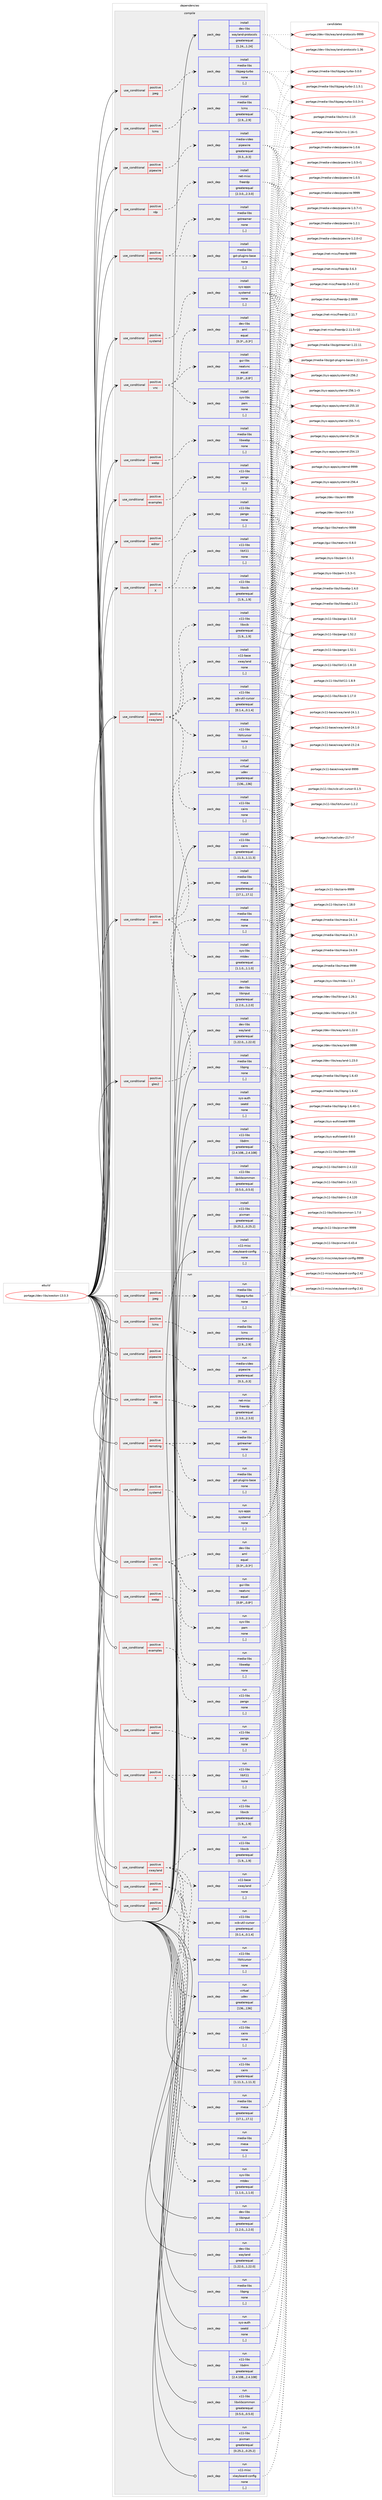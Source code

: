digraph prolog {

# *************
# Graph options
# *************

newrank=true;
concentrate=true;
compound=true;
graph [rankdir=LR,fontname=Helvetica,fontsize=10,ranksep=1.5];#, ranksep=2.5, nodesep=0.2];
edge  [arrowhead=vee];
node  [fontname=Helvetica,fontsize=10];

# **********
# The ebuild
# **********

subgraph cluster_leftcol {
color=gray;
label=<<i>ebuild</i>>;
id [label="portage://dev-libs/weston-13.0.3", color=red, width=4, href="../dev-libs/weston-13.0.3.svg"];
}

# ****************
# The dependencies
# ****************

subgraph cluster_midcol {
color=gray;
label=<<i>dependencies</i>>;
subgraph cluster_compile {
fillcolor="#eeeeee";
style=filled;
label=<<i>compile</i>>;
subgraph cond28668 {
dependency115494 [label=<<TABLE BORDER="0" CELLBORDER="1" CELLSPACING="0" CELLPADDING="4"><TR><TD ROWSPAN="3" CELLPADDING="10">use_conditional</TD></TR><TR><TD>positive</TD></TR><TR><TD>X</TD></TR></TABLE>>, shape=none, color=red];
subgraph pack85627 {
dependency115495 [label=<<TABLE BORDER="0" CELLBORDER="1" CELLSPACING="0" CELLPADDING="4" WIDTH="220"><TR><TD ROWSPAN="6" CELLPADDING="30">pack_dep</TD></TR><TR><TD WIDTH="110">install</TD></TR><TR><TD>x11-libs</TD></TR><TR><TD>libxcb</TD></TR><TR><TD>greaterequal</TD></TR><TR><TD>[1.9,,,1.9]</TD></TR></TABLE>>, shape=none, color=blue];
}
dependency115494:e -> dependency115495:w [weight=20,style="dashed",arrowhead="vee"];
subgraph pack85628 {
dependency115496 [label=<<TABLE BORDER="0" CELLBORDER="1" CELLSPACING="0" CELLPADDING="4" WIDTH="220"><TR><TD ROWSPAN="6" CELLPADDING="30">pack_dep</TD></TR><TR><TD WIDTH="110">install</TD></TR><TR><TD>x11-libs</TD></TR><TR><TD>libX11</TD></TR><TR><TD>none</TD></TR><TR><TD>[,,]</TD></TR></TABLE>>, shape=none, color=blue];
}
dependency115494:e -> dependency115496:w [weight=20,style="dashed",arrowhead="vee"];
}
id:e -> dependency115494:w [weight=20,style="solid",arrowhead="vee"];
subgraph cond28669 {
dependency115497 [label=<<TABLE BORDER="0" CELLBORDER="1" CELLSPACING="0" CELLPADDING="4"><TR><TD ROWSPAN="3" CELLPADDING="10">use_conditional</TD></TR><TR><TD>positive</TD></TR><TR><TD>drm</TD></TR></TABLE>>, shape=none, color=red];
subgraph pack85629 {
dependency115498 [label=<<TABLE BORDER="0" CELLBORDER="1" CELLSPACING="0" CELLPADDING="4" WIDTH="220"><TR><TD ROWSPAN="6" CELLPADDING="30">pack_dep</TD></TR><TR><TD WIDTH="110">install</TD></TR><TR><TD>media-libs</TD></TR><TR><TD>mesa</TD></TR><TR><TD>greaterequal</TD></TR><TR><TD>[17.1,,,17.1]</TD></TR></TABLE>>, shape=none, color=blue];
}
dependency115497:e -> dependency115498:w [weight=20,style="dashed",arrowhead="vee"];
subgraph pack85630 {
dependency115499 [label=<<TABLE BORDER="0" CELLBORDER="1" CELLSPACING="0" CELLPADDING="4" WIDTH="220"><TR><TD ROWSPAN="6" CELLPADDING="30">pack_dep</TD></TR><TR><TD WIDTH="110">install</TD></TR><TR><TD>sys-libs</TD></TR><TR><TD>mtdev</TD></TR><TR><TD>greaterequal</TD></TR><TR><TD>[1.1.0,,,1.1.0]</TD></TR></TABLE>>, shape=none, color=blue];
}
dependency115497:e -> dependency115499:w [weight=20,style="dashed",arrowhead="vee"];
subgraph pack85631 {
dependency115500 [label=<<TABLE BORDER="0" CELLBORDER="1" CELLSPACING="0" CELLPADDING="4" WIDTH="220"><TR><TD ROWSPAN="6" CELLPADDING="30">pack_dep</TD></TR><TR><TD WIDTH="110">install</TD></TR><TR><TD>virtual</TD></TR><TR><TD>udev</TD></TR><TR><TD>greaterequal</TD></TR><TR><TD>[136,,,136]</TD></TR></TABLE>>, shape=none, color=blue];
}
dependency115497:e -> dependency115500:w [weight=20,style="dashed",arrowhead="vee"];
}
id:e -> dependency115497:w [weight=20,style="solid",arrowhead="vee"];
subgraph cond28670 {
dependency115501 [label=<<TABLE BORDER="0" CELLBORDER="1" CELLSPACING="0" CELLPADDING="4"><TR><TD ROWSPAN="3" CELLPADDING="10">use_conditional</TD></TR><TR><TD>positive</TD></TR><TR><TD>editor</TD></TR></TABLE>>, shape=none, color=red];
subgraph pack85632 {
dependency115502 [label=<<TABLE BORDER="0" CELLBORDER="1" CELLSPACING="0" CELLPADDING="4" WIDTH="220"><TR><TD ROWSPAN="6" CELLPADDING="30">pack_dep</TD></TR><TR><TD WIDTH="110">install</TD></TR><TR><TD>x11-libs</TD></TR><TR><TD>pango</TD></TR><TR><TD>none</TD></TR><TR><TD>[,,]</TD></TR></TABLE>>, shape=none, color=blue];
}
dependency115501:e -> dependency115502:w [weight=20,style="dashed",arrowhead="vee"];
}
id:e -> dependency115501:w [weight=20,style="solid",arrowhead="vee"];
subgraph cond28671 {
dependency115503 [label=<<TABLE BORDER="0" CELLBORDER="1" CELLSPACING="0" CELLPADDING="4"><TR><TD ROWSPAN="3" CELLPADDING="10">use_conditional</TD></TR><TR><TD>positive</TD></TR><TR><TD>examples</TD></TR></TABLE>>, shape=none, color=red];
subgraph pack85633 {
dependency115504 [label=<<TABLE BORDER="0" CELLBORDER="1" CELLSPACING="0" CELLPADDING="4" WIDTH="220"><TR><TD ROWSPAN="6" CELLPADDING="30">pack_dep</TD></TR><TR><TD WIDTH="110">install</TD></TR><TR><TD>x11-libs</TD></TR><TR><TD>pango</TD></TR><TR><TD>none</TD></TR><TR><TD>[,,]</TD></TR></TABLE>>, shape=none, color=blue];
}
dependency115503:e -> dependency115504:w [weight=20,style="dashed",arrowhead="vee"];
}
id:e -> dependency115503:w [weight=20,style="solid",arrowhead="vee"];
subgraph cond28672 {
dependency115505 [label=<<TABLE BORDER="0" CELLBORDER="1" CELLSPACING="0" CELLPADDING="4"><TR><TD ROWSPAN="3" CELLPADDING="10">use_conditional</TD></TR><TR><TD>positive</TD></TR><TR><TD>gles2</TD></TR></TABLE>>, shape=none, color=red];
subgraph pack85634 {
dependency115506 [label=<<TABLE BORDER="0" CELLBORDER="1" CELLSPACING="0" CELLPADDING="4" WIDTH="220"><TR><TD ROWSPAN="6" CELLPADDING="30">pack_dep</TD></TR><TR><TD WIDTH="110">install</TD></TR><TR><TD>media-libs</TD></TR><TR><TD>mesa</TD></TR><TR><TD>none</TD></TR><TR><TD>[,,]</TD></TR></TABLE>>, shape=none, color=blue];
}
dependency115505:e -> dependency115506:w [weight=20,style="dashed",arrowhead="vee"];
}
id:e -> dependency115505:w [weight=20,style="solid",arrowhead="vee"];
subgraph cond28673 {
dependency115507 [label=<<TABLE BORDER="0" CELLBORDER="1" CELLSPACING="0" CELLPADDING="4"><TR><TD ROWSPAN="3" CELLPADDING="10">use_conditional</TD></TR><TR><TD>positive</TD></TR><TR><TD>jpeg</TD></TR></TABLE>>, shape=none, color=red];
subgraph pack85635 {
dependency115508 [label=<<TABLE BORDER="0" CELLBORDER="1" CELLSPACING="0" CELLPADDING="4" WIDTH="220"><TR><TD ROWSPAN="6" CELLPADDING="30">pack_dep</TD></TR><TR><TD WIDTH="110">install</TD></TR><TR><TD>media-libs</TD></TR><TR><TD>libjpeg-turbo</TD></TR><TR><TD>none</TD></TR><TR><TD>[,,]</TD></TR></TABLE>>, shape=none, color=blue];
}
dependency115507:e -> dependency115508:w [weight=20,style="dashed",arrowhead="vee"];
}
id:e -> dependency115507:w [weight=20,style="solid",arrowhead="vee"];
subgraph cond28674 {
dependency115509 [label=<<TABLE BORDER="0" CELLBORDER="1" CELLSPACING="0" CELLPADDING="4"><TR><TD ROWSPAN="3" CELLPADDING="10">use_conditional</TD></TR><TR><TD>positive</TD></TR><TR><TD>lcms</TD></TR></TABLE>>, shape=none, color=red];
subgraph pack85636 {
dependency115510 [label=<<TABLE BORDER="0" CELLBORDER="1" CELLSPACING="0" CELLPADDING="4" WIDTH="220"><TR><TD ROWSPAN="6" CELLPADDING="30">pack_dep</TD></TR><TR><TD WIDTH="110">install</TD></TR><TR><TD>media-libs</TD></TR><TR><TD>lcms</TD></TR><TR><TD>greaterequal</TD></TR><TR><TD>[2.9,,,2.9]</TD></TR></TABLE>>, shape=none, color=blue];
}
dependency115509:e -> dependency115510:w [weight=20,style="dashed",arrowhead="vee"];
}
id:e -> dependency115509:w [weight=20,style="solid",arrowhead="vee"];
subgraph cond28675 {
dependency115511 [label=<<TABLE BORDER="0" CELLBORDER="1" CELLSPACING="0" CELLPADDING="4"><TR><TD ROWSPAN="3" CELLPADDING="10">use_conditional</TD></TR><TR><TD>positive</TD></TR><TR><TD>pipewire</TD></TR></TABLE>>, shape=none, color=red];
subgraph pack85637 {
dependency115512 [label=<<TABLE BORDER="0" CELLBORDER="1" CELLSPACING="0" CELLPADDING="4" WIDTH="220"><TR><TD ROWSPAN="6" CELLPADDING="30">pack_dep</TD></TR><TR><TD WIDTH="110">install</TD></TR><TR><TD>media-video</TD></TR><TR><TD>pipewire</TD></TR><TR><TD>greaterequal</TD></TR><TR><TD>[0.3,,,0.3]</TD></TR></TABLE>>, shape=none, color=blue];
}
dependency115511:e -> dependency115512:w [weight=20,style="dashed",arrowhead="vee"];
}
id:e -> dependency115511:w [weight=20,style="solid",arrowhead="vee"];
subgraph cond28676 {
dependency115513 [label=<<TABLE BORDER="0" CELLBORDER="1" CELLSPACING="0" CELLPADDING="4"><TR><TD ROWSPAN="3" CELLPADDING="10">use_conditional</TD></TR><TR><TD>positive</TD></TR><TR><TD>rdp</TD></TR></TABLE>>, shape=none, color=red];
subgraph pack85638 {
dependency115514 [label=<<TABLE BORDER="0" CELLBORDER="1" CELLSPACING="0" CELLPADDING="4" WIDTH="220"><TR><TD ROWSPAN="6" CELLPADDING="30">pack_dep</TD></TR><TR><TD WIDTH="110">install</TD></TR><TR><TD>net-misc</TD></TR><TR><TD>freerdp</TD></TR><TR><TD>greaterequal</TD></TR><TR><TD>[2.3.0,,,2.3.0]</TD></TR></TABLE>>, shape=none, color=blue];
}
dependency115513:e -> dependency115514:w [weight=20,style="dashed",arrowhead="vee"];
}
id:e -> dependency115513:w [weight=20,style="solid",arrowhead="vee"];
subgraph cond28677 {
dependency115515 [label=<<TABLE BORDER="0" CELLBORDER="1" CELLSPACING="0" CELLPADDING="4"><TR><TD ROWSPAN="3" CELLPADDING="10">use_conditional</TD></TR><TR><TD>positive</TD></TR><TR><TD>remoting</TD></TR></TABLE>>, shape=none, color=red];
subgraph pack85639 {
dependency115516 [label=<<TABLE BORDER="0" CELLBORDER="1" CELLSPACING="0" CELLPADDING="4" WIDTH="220"><TR><TD ROWSPAN="6" CELLPADDING="30">pack_dep</TD></TR><TR><TD WIDTH="110">install</TD></TR><TR><TD>media-libs</TD></TR><TR><TD>gstreamer</TD></TR><TR><TD>none</TD></TR><TR><TD>[,,]</TD></TR></TABLE>>, shape=none, color=blue];
}
dependency115515:e -> dependency115516:w [weight=20,style="dashed",arrowhead="vee"];
subgraph pack85640 {
dependency115517 [label=<<TABLE BORDER="0" CELLBORDER="1" CELLSPACING="0" CELLPADDING="4" WIDTH="220"><TR><TD ROWSPAN="6" CELLPADDING="30">pack_dep</TD></TR><TR><TD WIDTH="110">install</TD></TR><TR><TD>media-libs</TD></TR><TR><TD>gst-plugins-base</TD></TR><TR><TD>none</TD></TR><TR><TD>[,,]</TD></TR></TABLE>>, shape=none, color=blue];
}
dependency115515:e -> dependency115517:w [weight=20,style="dashed",arrowhead="vee"];
}
id:e -> dependency115515:w [weight=20,style="solid",arrowhead="vee"];
subgraph cond28678 {
dependency115518 [label=<<TABLE BORDER="0" CELLBORDER="1" CELLSPACING="0" CELLPADDING="4"><TR><TD ROWSPAN="3" CELLPADDING="10">use_conditional</TD></TR><TR><TD>positive</TD></TR><TR><TD>systemd</TD></TR></TABLE>>, shape=none, color=red];
subgraph pack85641 {
dependency115519 [label=<<TABLE BORDER="0" CELLBORDER="1" CELLSPACING="0" CELLPADDING="4" WIDTH="220"><TR><TD ROWSPAN="6" CELLPADDING="30">pack_dep</TD></TR><TR><TD WIDTH="110">install</TD></TR><TR><TD>sys-apps</TD></TR><TR><TD>systemd</TD></TR><TR><TD>none</TD></TR><TR><TD>[,,]</TD></TR></TABLE>>, shape=none, color=blue];
}
dependency115518:e -> dependency115519:w [weight=20,style="dashed",arrowhead="vee"];
}
id:e -> dependency115518:w [weight=20,style="solid",arrowhead="vee"];
subgraph cond28679 {
dependency115520 [label=<<TABLE BORDER="0" CELLBORDER="1" CELLSPACING="0" CELLPADDING="4"><TR><TD ROWSPAN="3" CELLPADDING="10">use_conditional</TD></TR><TR><TD>positive</TD></TR><TR><TD>vnc</TD></TR></TABLE>>, shape=none, color=red];
subgraph pack85642 {
dependency115521 [label=<<TABLE BORDER="0" CELLBORDER="1" CELLSPACING="0" CELLPADDING="4" WIDTH="220"><TR><TD ROWSPAN="6" CELLPADDING="30">pack_dep</TD></TR><TR><TD WIDTH="110">install</TD></TR><TR><TD>dev-libs</TD></TR><TR><TD>aml</TD></TR><TR><TD>equal</TD></TR><TR><TD>[0.3*,,,0.3*]</TD></TR></TABLE>>, shape=none, color=blue];
}
dependency115520:e -> dependency115521:w [weight=20,style="dashed",arrowhead="vee"];
subgraph pack85643 {
dependency115522 [label=<<TABLE BORDER="0" CELLBORDER="1" CELLSPACING="0" CELLPADDING="4" WIDTH="220"><TR><TD ROWSPAN="6" CELLPADDING="30">pack_dep</TD></TR><TR><TD WIDTH="110">install</TD></TR><TR><TD>gui-libs</TD></TR><TR><TD>neatvnc</TD></TR><TR><TD>equal</TD></TR><TR><TD>[0.8*,,,0.8*]</TD></TR></TABLE>>, shape=none, color=blue];
}
dependency115520:e -> dependency115522:w [weight=20,style="dashed",arrowhead="vee"];
subgraph pack85644 {
dependency115523 [label=<<TABLE BORDER="0" CELLBORDER="1" CELLSPACING="0" CELLPADDING="4" WIDTH="220"><TR><TD ROWSPAN="6" CELLPADDING="30">pack_dep</TD></TR><TR><TD WIDTH="110">install</TD></TR><TR><TD>sys-libs</TD></TR><TR><TD>pam</TD></TR><TR><TD>none</TD></TR><TR><TD>[,,]</TD></TR></TABLE>>, shape=none, color=blue];
}
dependency115520:e -> dependency115523:w [weight=20,style="dashed",arrowhead="vee"];
}
id:e -> dependency115520:w [weight=20,style="solid",arrowhead="vee"];
subgraph cond28680 {
dependency115524 [label=<<TABLE BORDER="0" CELLBORDER="1" CELLSPACING="0" CELLPADDING="4"><TR><TD ROWSPAN="3" CELLPADDING="10">use_conditional</TD></TR><TR><TD>positive</TD></TR><TR><TD>webp</TD></TR></TABLE>>, shape=none, color=red];
subgraph pack85645 {
dependency115525 [label=<<TABLE BORDER="0" CELLBORDER="1" CELLSPACING="0" CELLPADDING="4" WIDTH="220"><TR><TD ROWSPAN="6" CELLPADDING="30">pack_dep</TD></TR><TR><TD WIDTH="110">install</TD></TR><TR><TD>media-libs</TD></TR><TR><TD>libwebp</TD></TR><TR><TD>none</TD></TR><TR><TD>[,,]</TD></TR></TABLE>>, shape=none, color=blue];
}
dependency115524:e -> dependency115525:w [weight=20,style="dashed",arrowhead="vee"];
}
id:e -> dependency115524:w [weight=20,style="solid",arrowhead="vee"];
subgraph cond28681 {
dependency115526 [label=<<TABLE BORDER="0" CELLBORDER="1" CELLSPACING="0" CELLPADDING="4"><TR><TD ROWSPAN="3" CELLPADDING="10">use_conditional</TD></TR><TR><TD>positive</TD></TR><TR><TD>xwayland</TD></TR></TABLE>>, shape=none, color=red];
subgraph pack85646 {
dependency115527 [label=<<TABLE BORDER="0" CELLBORDER="1" CELLSPACING="0" CELLPADDING="4" WIDTH="220"><TR><TD ROWSPAN="6" CELLPADDING="30">pack_dep</TD></TR><TR><TD WIDTH="110">install</TD></TR><TR><TD>x11-base</TD></TR><TR><TD>xwayland</TD></TR><TR><TD>none</TD></TR><TR><TD>[,,]</TD></TR></TABLE>>, shape=none, color=blue];
}
dependency115526:e -> dependency115527:w [weight=20,style="dashed",arrowhead="vee"];
subgraph pack85647 {
dependency115528 [label=<<TABLE BORDER="0" CELLBORDER="1" CELLSPACING="0" CELLPADDING="4" WIDTH="220"><TR><TD ROWSPAN="6" CELLPADDING="30">pack_dep</TD></TR><TR><TD WIDTH="110">install</TD></TR><TR><TD>x11-libs</TD></TR><TR><TD>cairo</TD></TR><TR><TD>none</TD></TR><TR><TD>[,,]</TD></TR></TABLE>>, shape=none, color=blue];
}
dependency115526:e -> dependency115528:w [weight=20,style="dashed",arrowhead="vee"];
subgraph pack85648 {
dependency115529 [label=<<TABLE BORDER="0" CELLBORDER="1" CELLSPACING="0" CELLPADDING="4" WIDTH="220"><TR><TD ROWSPAN="6" CELLPADDING="30">pack_dep</TD></TR><TR><TD WIDTH="110">install</TD></TR><TR><TD>x11-libs</TD></TR><TR><TD>libxcb</TD></TR><TR><TD>greaterequal</TD></TR><TR><TD>[1.9,,,1.9]</TD></TR></TABLE>>, shape=none, color=blue];
}
dependency115526:e -> dependency115529:w [weight=20,style="dashed",arrowhead="vee"];
subgraph pack85649 {
dependency115530 [label=<<TABLE BORDER="0" CELLBORDER="1" CELLSPACING="0" CELLPADDING="4" WIDTH="220"><TR><TD ROWSPAN="6" CELLPADDING="30">pack_dep</TD></TR><TR><TD WIDTH="110">install</TD></TR><TR><TD>x11-libs</TD></TR><TR><TD>libXcursor</TD></TR><TR><TD>none</TD></TR><TR><TD>[,,]</TD></TR></TABLE>>, shape=none, color=blue];
}
dependency115526:e -> dependency115530:w [weight=20,style="dashed",arrowhead="vee"];
subgraph pack85650 {
dependency115531 [label=<<TABLE BORDER="0" CELLBORDER="1" CELLSPACING="0" CELLPADDING="4" WIDTH="220"><TR><TD ROWSPAN="6" CELLPADDING="30">pack_dep</TD></TR><TR><TD WIDTH="110">install</TD></TR><TR><TD>x11-libs</TD></TR><TR><TD>xcb-util-cursor</TD></TR><TR><TD>greaterequal</TD></TR><TR><TD>[0.1.4,,,0.1.4]</TD></TR></TABLE>>, shape=none, color=blue];
}
dependency115526:e -> dependency115531:w [weight=20,style="dashed",arrowhead="vee"];
}
id:e -> dependency115526:w [weight=20,style="solid",arrowhead="vee"];
subgraph pack85651 {
dependency115532 [label=<<TABLE BORDER="0" CELLBORDER="1" CELLSPACING="0" CELLPADDING="4" WIDTH="220"><TR><TD ROWSPAN="6" CELLPADDING="30">pack_dep</TD></TR><TR><TD WIDTH="110">install</TD></TR><TR><TD>dev-libs</TD></TR><TR><TD>libinput</TD></TR><TR><TD>greaterequal</TD></TR><TR><TD>[1.2.0,,,1.2.0]</TD></TR></TABLE>>, shape=none, color=blue];
}
id:e -> dependency115532:w [weight=20,style="solid",arrowhead="vee"];
subgraph pack85652 {
dependency115533 [label=<<TABLE BORDER="0" CELLBORDER="1" CELLSPACING="0" CELLPADDING="4" WIDTH="220"><TR><TD ROWSPAN="6" CELLPADDING="30">pack_dep</TD></TR><TR><TD WIDTH="110">install</TD></TR><TR><TD>dev-libs</TD></TR><TR><TD>wayland</TD></TR><TR><TD>greaterequal</TD></TR><TR><TD>[1.22.0,,,1.22.0]</TD></TR></TABLE>>, shape=none, color=blue];
}
id:e -> dependency115533:w [weight=20,style="solid",arrowhead="vee"];
subgraph pack85653 {
dependency115534 [label=<<TABLE BORDER="0" CELLBORDER="1" CELLSPACING="0" CELLPADDING="4" WIDTH="220"><TR><TD ROWSPAN="6" CELLPADDING="30">pack_dep</TD></TR><TR><TD WIDTH="110">install</TD></TR><TR><TD>dev-libs</TD></TR><TR><TD>wayland-protocols</TD></TR><TR><TD>greaterequal</TD></TR><TR><TD>[1.24,,,1.24]</TD></TR></TABLE>>, shape=none, color=blue];
}
id:e -> dependency115534:w [weight=20,style="solid",arrowhead="vee"];
subgraph pack85654 {
dependency115535 [label=<<TABLE BORDER="0" CELLBORDER="1" CELLSPACING="0" CELLPADDING="4" WIDTH="220"><TR><TD ROWSPAN="6" CELLPADDING="30">pack_dep</TD></TR><TR><TD WIDTH="110">install</TD></TR><TR><TD>media-libs</TD></TR><TR><TD>libpng</TD></TR><TR><TD>none</TD></TR><TR><TD>[,,]</TD></TR></TABLE>>, shape=none, color=blue];
}
id:e -> dependency115535:w [weight=20,style="solid",arrowhead="vee"];
subgraph pack85655 {
dependency115536 [label=<<TABLE BORDER="0" CELLBORDER="1" CELLSPACING="0" CELLPADDING="4" WIDTH="220"><TR><TD ROWSPAN="6" CELLPADDING="30">pack_dep</TD></TR><TR><TD WIDTH="110">install</TD></TR><TR><TD>sys-auth</TD></TR><TR><TD>seatd</TD></TR><TR><TD>none</TD></TR><TR><TD>[,,]</TD></TR></TABLE>>, shape=none, color=blue];
}
id:e -> dependency115536:w [weight=20,style="solid",arrowhead="vee"];
subgraph pack85656 {
dependency115537 [label=<<TABLE BORDER="0" CELLBORDER="1" CELLSPACING="0" CELLPADDING="4" WIDTH="220"><TR><TD ROWSPAN="6" CELLPADDING="30">pack_dep</TD></TR><TR><TD WIDTH="110">install</TD></TR><TR><TD>x11-libs</TD></TR><TR><TD>cairo</TD></TR><TR><TD>greaterequal</TD></TR><TR><TD>[1.11.3,,,1.11.3]</TD></TR></TABLE>>, shape=none, color=blue];
}
id:e -> dependency115537:w [weight=20,style="solid",arrowhead="vee"];
subgraph pack85657 {
dependency115538 [label=<<TABLE BORDER="0" CELLBORDER="1" CELLSPACING="0" CELLPADDING="4" WIDTH="220"><TR><TD ROWSPAN="6" CELLPADDING="30">pack_dep</TD></TR><TR><TD WIDTH="110">install</TD></TR><TR><TD>x11-libs</TD></TR><TR><TD>libdrm</TD></TR><TR><TD>greaterequal</TD></TR><TR><TD>[2.4.108,,,2.4.108]</TD></TR></TABLE>>, shape=none, color=blue];
}
id:e -> dependency115538:w [weight=20,style="solid",arrowhead="vee"];
subgraph pack85658 {
dependency115539 [label=<<TABLE BORDER="0" CELLBORDER="1" CELLSPACING="0" CELLPADDING="4" WIDTH="220"><TR><TD ROWSPAN="6" CELLPADDING="30">pack_dep</TD></TR><TR><TD WIDTH="110">install</TD></TR><TR><TD>x11-libs</TD></TR><TR><TD>libxkbcommon</TD></TR><TR><TD>greaterequal</TD></TR><TR><TD>[0.5.0,,,0.5.0]</TD></TR></TABLE>>, shape=none, color=blue];
}
id:e -> dependency115539:w [weight=20,style="solid",arrowhead="vee"];
subgraph pack85659 {
dependency115540 [label=<<TABLE BORDER="0" CELLBORDER="1" CELLSPACING="0" CELLPADDING="4" WIDTH="220"><TR><TD ROWSPAN="6" CELLPADDING="30">pack_dep</TD></TR><TR><TD WIDTH="110">install</TD></TR><TR><TD>x11-libs</TD></TR><TR><TD>pixman</TD></TR><TR><TD>greaterequal</TD></TR><TR><TD>[0.25.2,,,0.25.2]</TD></TR></TABLE>>, shape=none, color=blue];
}
id:e -> dependency115540:w [weight=20,style="solid",arrowhead="vee"];
subgraph pack85660 {
dependency115541 [label=<<TABLE BORDER="0" CELLBORDER="1" CELLSPACING="0" CELLPADDING="4" WIDTH="220"><TR><TD ROWSPAN="6" CELLPADDING="30">pack_dep</TD></TR><TR><TD WIDTH="110">install</TD></TR><TR><TD>x11-misc</TD></TR><TR><TD>xkeyboard-config</TD></TR><TR><TD>none</TD></TR><TR><TD>[,,]</TD></TR></TABLE>>, shape=none, color=blue];
}
id:e -> dependency115541:w [weight=20,style="solid",arrowhead="vee"];
}
subgraph cluster_compileandrun {
fillcolor="#eeeeee";
style=filled;
label=<<i>compile and run</i>>;
}
subgraph cluster_run {
fillcolor="#eeeeee";
style=filled;
label=<<i>run</i>>;
subgraph cond28682 {
dependency115542 [label=<<TABLE BORDER="0" CELLBORDER="1" CELLSPACING="0" CELLPADDING="4"><TR><TD ROWSPAN="3" CELLPADDING="10">use_conditional</TD></TR><TR><TD>positive</TD></TR><TR><TD>X</TD></TR></TABLE>>, shape=none, color=red];
subgraph pack85661 {
dependency115543 [label=<<TABLE BORDER="0" CELLBORDER="1" CELLSPACING="0" CELLPADDING="4" WIDTH="220"><TR><TD ROWSPAN="6" CELLPADDING="30">pack_dep</TD></TR><TR><TD WIDTH="110">run</TD></TR><TR><TD>x11-libs</TD></TR><TR><TD>libxcb</TD></TR><TR><TD>greaterequal</TD></TR><TR><TD>[1.9,,,1.9]</TD></TR></TABLE>>, shape=none, color=blue];
}
dependency115542:e -> dependency115543:w [weight=20,style="dashed",arrowhead="vee"];
subgraph pack85662 {
dependency115544 [label=<<TABLE BORDER="0" CELLBORDER="1" CELLSPACING="0" CELLPADDING="4" WIDTH="220"><TR><TD ROWSPAN="6" CELLPADDING="30">pack_dep</TD></TR><TR><TD WIDTH="110">run</TD></TR><TR><TD>x11-libs</TD></TR><TR><TD>libX11</TD></TR><TR><TD>none</TD></TR><TR><TD>[,,]</TD></TR></TABLE>>, shape=none, color=blue];
}
dependency115542:e -> dependency115544:w [weight=20,style="dashed",arrowhead="vee"];
}
id:e -> dependency115542:w [weight=20,style="solid",arrowhead="odot"];
subgraph cond28683 {
dependency115545 [label=<<TABLE BORDER="0" CELLBORDER="1" CELLSPACING="0" CELLPADDING="4"><TR><TD ROWSPAN="3" CELLPADDING="10">use_conditional</TD></TR><TR><TD>positive</TD></TR><TR><TD>drm</TD></TR></TABLE>>, shape=none, color=red];
subgraph pack85663 {
dependency115546 [label=<<TABLE BORDER="0" CELLBORDER="1" CELLSPACING="0" CELLPADDING="4" WIDTH="220"><TR><TD ROWSPAN="6" CELLPADDING="30">pack_dep</TD></TR><TR><TD WIDTH="110">run</TD></TR><TR><TD>media-libs</TD></TR><TR><TD>mesa</TD></TR><TR><TD>greaterequal</TD></TR><TR><TD>[17.1,,,17.1]</TD></TR></TABLE>>, shape=none, color=blue];
}
dependency115545:e -> dependency115546:w [weight=20,style="dashed",arrowhead="vee"];
subgraph pack85664 {
dependency115547 [label=<<TABLE BORDER="0" CELLBORDER="1" CELLSPACING="0" CELLPADDING="4" WIDTH="220"><TR><TD ROWSPAN="6" CELLPADDING="30">pack_dep</TD></TR><TR><TD WIDTH="110">run</TD></TR><TR><TD>sys-libs</TD></TR><TR><TD>mtdev</TD></TR><TR><TD>greaterequal</TD></TR><TR><TD>[1.1.0,,,1.1.0]</TD></TR></TABLE>>, shape=none, color=blue];
}
dependency115545:e -> dependency115547:w [weight=20,style="dashed",arrowhead="vee"];
subgraph pack85665 {
dependency115548 [label=<<TABLE BORDER="0" CELLBORDER="1" CELLSPACING="0" CELLPADDING="4" WIDTH="220"><TR><TD ROWSPAN="6" CELLPADDING="30">pack_dep</TD></TR><TR><TD WIDTH="110">run</TD></TR><TR><TD>virtual</TD></TR><TR><TD>udev</TD></TR><TR><TD>greaterequal</TD></TR><TR><TD>[136,,,136]</TD></TR></TABLE>>, shape=none, color=blue];
}
dependency115545:e -> dependency115548:w [weight=20,style="dashed",arrowhead="vee"];
}
id:e -> dependency115545:w [weight=20,style="solid",arrowhead="odot"];
subgraph cond28684 {
dependency115549 [label=<<TABLE BORDER="0" CELLBORDER="1" CELLSPACING="0" CELLPADDING="4"><TR><TD ROWSPAN="3" CELLPADDING="10">use_conditional</TD></TR><TR><TD>positive</TD></TR><TR><TD>editor</TD></TR></TABLE>>, shape=none, color=red];
subgraph pack85666 {
dependency115550 [label=<<TABLE BORDER="0" CELLBORDER="1" CELLSPACING="0" CELLPADDING="4" WIDTH="220"><TR><TD ROWSPAN="6" CELLPADDING="30">pack_dep</TD></TR><TR><TD WIDTH="110">run</TD></TR><TR><TD>x11-libs</TD></TR><TR><TD>pango</TD></TR><TR><TD>none</TD></TR><TR><TD>[,,]</TD></TR></TABLE>>, shape=none, color=blue];
}
dependency115549:e -> dependency115550:w [weight=20,style="dashed",arrowhead="vee"];
}
id:e -> dependency115549:w [weight=20,style="solid",arrowhead="odot"];
subgraph cond28685 {
dependency115551 [label=<<TABLE BORDER="0" CELLBORDER="1" CELLSPACING="0" CELLPADDING="4"><TR><TD ROWSPAN="3" CELLPADDING="10">use_conditional</TD></TR><TR><TD>positive</TD></TR><TR><TD>examples</TD></TR></TABLE>>, shape=none, color=red];
subgraph pack85667 {
dependency115552 [label=<<TABLE BORDER="0" CELLBORDER="1" CELLSPACING="0" CELLPADDING="4" WIDTH="220"><TR><TD ROWSPAN="6" CELLPADDING="30">pack_dep</TD></TR><TR><TD WIDTH="110">run</TD></TR><TR><TD>x11-libs</TD></TR><TR><TD>pango</TD></TR><TR><TD>none</TD></TR><TR><TD>[,,]</TD></TR></TABLE>>, shape=none, color=blue];
}
dependency115551:e -> dependency115552:w [weight=20,style="dashed",arrowhead="vee"];
}
id:e -> dependency115551:w [weight=20,style="solid",arrowhead="odot"];
subgraph cond28686 {
dependency115553 [label=<<TABLE BORDER="0" CELLBORDER="1" CELLSPACING="0" CELLPADDING="4"><TR><TD ROWSPAN="3" CELLPADDING="10">use_conditional</TD></TR><TR><TD>positive</TD></TR><TR><TD>gles2</TD></TR></TABLE>>, shape=none, color=red];
subgraph pack85668 {
dependency115554 [label=<<TABLE BORDER="0" CELLBORDER="1" CELLSPACING="0" CELLPADDING="4" WIDTH="220"><TR><TD ROWSPAN="6" CELLPADDING="30">pack_dep</TD></TR><TR><TD WIDTH="110">run</TD></TR><TR><TD>media-libs</TD></TR><TR><TD>mesa</TD></TR><TR><TD>none</TD></TR><TR><TD>[,,]</TD></TR></TABLE>>, shape=none, color=blue];
}
dependency115553:e -> dependency115554:w [weight=20,style="dashed",arrowhead="vee"];
}
id:e -> dependency115553:w [weight=20,style="solid",arrowhead="odot"];
subgraph cond28687 {
dependency115555 [label=<<TABLE BORDER="0" CELLBORDER="1" CELLSPACING="0" CELLPADDING="4"><TR><TD ROWSPAN="3" CELLPADDING="10">use_conditional</TD></TR><TR><TD>positive</TD></TR><TR><TD>jpeg</TD></TR></TABLE>>, shape=none, color=red];
subgraph pack85669 {
dependency115556 [label=<<TABLE BORDER="0" CELLBORDER="1" CELLSPACING="0" CELLPADDING="4" WIDTH="220"><TR><TD ROWSPAN="6" CELLPADDING="30">pack_dep</TD></TR><TR><TD WIDTH="110">run</TD></TR><TR><TD>media-libs</TD></TR><TR><TD>libjpeg-turbo</TD></TR><TR><TD>none</TD></TR><TR><TD>[,,]</TD></TR></TABLE>>, shape=none, color=blue];
}
dependency115555:e -> dependency115556:w [weight=20,style="dashed",arrowhead="vee"];
}
id:e -> dependency115555:w [weight=20,style="solid",arrowhead="odot"];
subgraph cond28688 {
dependency115557 [label=<<TABLE BORDER="0" CELLBORDER="1" CELLSPACING="0" CELLPADDING="4"><TR><TD ROWSPAN="3" CELLPADDING="10">use_conditional</TD></TR><TR><TD>positive</TD></TR><TR><TD>lcms</TD></TR></TABLE>>, shape=none, color=red];
subgraph pack85670 {
dependency115558 [label=<<TABLE BORDER="0" CELLBORDER="1" CELLSPACING="0" CELLPADDING="4" WIDTH="220"><TR><TD ROWSPAN="6" CELLPADDING="30">pack_dep</TD></TR><TR><TD WIDTH="110">run</TD></TR><TR><TD>media-libs</TD></TR><TR><TD>lcms</TD></TR><TR><TD>greaterequal</TD></TR><TR><TD>[2.9,,,2.9]</TD></TR></TABLE>>, shape=none, color=blue];
}
dependency115557:e -> dependency115558:w [weight=20,style="dashed",arrowhead="vee"];
}
id:e -> dependency115557:w [weight=20,style="solid",arrowhead="odot"];
subgraph cond28689 {
dependency115559 [label=<<TABLE BORDER="0" CELLBORDER="1" CELLSPACING="0" CELLPADDING="4"><TR><TD ROWSPAN="3" CELLPADDING="10">use_conditional</TD></TR><TR><TD>positive</TD></TR><TR><TD>pipewire</TD></TR></TABLE>>, shape=none, color=red];
subgraph pack85671 {
dependency115560 [label=<<TABLE BORDER="0" CELLBORDER="1" CELLSPACING="0" CELLPADDING="4" WIDTH="220"><TR><TD ROWSPAN="6" CELLPADDING="30">pack_dep</TD></TR><TR><TD WIDTH="110">run</TD></TR><TR><TD>media-video</TD></TR><TR><TD>pipewire</TD></TR><TR><TD>greaterequal</TD></TR><TR><TD>[0.3,,,0.3]</TD></TR></TABLE>>, shape=none, color=blue];
}
dependency115559:e -> dependency115560:w [weight=20,style="dashed",arrowhead="vee"];
}
id:e -> dependency115559:w [weight=20,style="solid",arrowhead="odot"];
subgraph cond28690 {
dependency115561 [label=<<TABLE BORDER="0" CELLBORDER="1" CELLSPACING="0" CELLPADDING="4"><TR><TD ROWSPAN="3" CELLPADDING="10">use_conditional</TD></TR><TR><TD>positive</TD></TR><TR><TD>rdp</TD></TR></TABLE>>, shape=none, color=red];
subgraph pack85672 {
dependency115562 [label=<<TABLE BORDER="0" CELLBORDER="1" CELLSPACING="0" CELLPADDING="4" WIDTH="220"><TR><TD ROWSPAN="6" CELLPADDING="30">pack_dep</TD></TR><TR><TD WIDTH="110">run</TD></TR><TR><TD>net-misc</TD></TR><TR><TD>freerdp</TD></TR><TR><TD>greaterequal</TD></TR><TR><TD>[2.3.0,,,2.3.0]</TD></TR></TABLE>>, shape=none, color=blue];
}
dependency115561:e -> dependency115562:w [weight=20,style="dashed",arrowhead="vee"];
}
id:e -> dependency115561:w [weight=20,style="solid",arrowhead="odot"];
subgraph cond28691 {
dependency115563 [label=<<TABLE BORDER="0" CELLBORDER="1" CELLSPACING="0" CELLPADDING="4"><TR><TD ROWSPAN="3" CELLPADDING="10">use_conditional</TD></TR><TR><TD>positive</TD></TR><TR><TD>remoting</TD></TR></TABLE>>, shape=none, color=red];
subgraph pack85673 {
dependency115564 [label=<<TABLE BORDER="0" CELLBORDER="1" CELLSPACING="0" CELLPADDING="4" WIDTH="220"><TR><TD ROWSPAN="6" CELLPADDING="30">pack_dep</TD></TR><TR><TD WIDTH="110">run</TD></TR><TR><TD>media-libs</TD></TR><TR><TD>gstreamer</TD></TR><TR><TD>none</TD></TR><TR><TD>[,,]</TD></TR></TABLE>>, shape=none, color=blue];
}
dependency115563:e -> dependency115564:w [weight=20,style="dashed",arrowhead="vee"];
subgraph pack85674 {
dependency115565 [label=<<TABLE BORDER="0" CELLBORDER="1" CELLSPACING="0" CELLPADDING="4" WIDTH="220"><TR><TD ROWSPAN="6" CELLPADDING="30">pack_dep</TD></TR><TR><TD WIDTH="110">run</TD></TR><TR><TD>media-libs</TD></TR><TR><TD>gst-plugins-base</TD></TR><TR><TD>none</TD></TR><TR><TD>[,,]</TD></TR></TABLE>>, shape=none, color=blue];
}
dependency115563:e -> dependency115565:w [weight=20,style="dashed",arrowhead="vee"];
}
id:e -> dependency115563:w [weight=20,style="solid",arrowhead="odot"];
subgraph cond28692 {
dependency115566 [label=<<TABLE BORDER="0" CELLBORDER="1" CELLSPACING="0" CELLPADDING="4"><TR><TD ROWSPAN="3" CELLPADDING="10">use_conditional</TD></TR><TR><TD>positive</TD></TR><TR><TD>systemd</TD></TR></TABLE>>, shape=none, color=red];
subgraph pack85675 {
dependency115567 [label=<<TABLE BORDER="0" CELLBORDER="1" CELLSPACING="0" CELLPADDING="4" WIDTH="220"><TR><TD ROWSPAN="6" CELLPADDING="30">pack_dep</TD></TR><TR><TD WIDTH="110">run</TD></TR><TR><TD>sys-apps</TD></TR><TR><TD>systemd</TD></TR><TR><TD>none</TD></TR><TR><TD>[,,]</TD></TR></TABLE>>, shape=none, color=blue];
}
dependency115566:e -> dependency115567:w [weight=20,style="dashed",arrowhead="vee"];
}
id:e -> dependency115566:w [weight=20,style="solid",arrowhead="odot"];
subgraph cond28693 {
dependency115568 [label=<<TABLE BORDER="0" CELLBORDER="1" CELLSPACING="0" CELLPADDING="4"><TR><TD ROWSPAN="3" CELLPADDING="10">use_conditional</TD></TR><TR><TD>positive</TD></TR><TR><TD>vnc</TD></TR></TABLE>>, shape=none, color=red];
subgraph pack85676 {
dependency115569 [label=<<TABLE BORDER="0" CELLBORDER="1" CELLSPACING="0" CELLPADDING="4" WIDTH="220"><TR><TD ROWSPAN="6" CELLPADDING="30">pack_dep</TD></TR><TR><TD WIDTH="110">run</TD></TR><TR><TD>dev-libs</TD></TR><TR><TD>aml</TD></TR><TR><TD>equal</TD></TR><TR><TD>[0.3*,,,0.3*]</TD></TR></TABLE>>, shape=none, color=blue];
}
dependency115568:e -> dependency115569:w [weight=20,style="dashed",arrowhead="vee"];
subgraph pack85677 {
dependency115570 [label=<<TABLE BORDER="0" CELLBORDER="1" CELLSPACING="0" CELLPADDING="4" WIDTH="220"><TR><TD ROWSPAN="6" CELLPADDING="30">pack_dep</TD></TR><TR><TD WIDTH="110">run</TD></TR><TR><TD>gui-libs</TD></TR><TR><TD>neatvnc</TD></TR><TR><TD>equal</TD></TR><TR><TD>[0.8*,,,0.8*]</TD></TR></TABLE>>, shape=none, color=blue];
}
dependency115568:e -> dependency115570:w [weight=20,style="dashed",arrowhead="vee"];
subgraph pack85678 {
dependency115571 [label=<<TABLE BORDER="0" CELLBORDER="1" CELLSPACING="0" CELLPADDING="4" WIDTH="220"><TR><TD ROWSPAN="6" CELLPADDING="30">pack_dep</TD></TR><TR><TD WIDTH="110">run</TD></TR><TR><TD>sys-libs</TD></TR><TR><TD>pam</TD></TR><TR><TD>none</TD></TR><TR><TD>[,,]</TD></TR></TABLE>>, shape=none, color=blue];
}
dependency115568:e -> dependency115571:w [weight=20,style="dashed",arrowhead="vee"];
}
id:e -> dependency115568:w [weight=20,style="solid",arrowhead="odot"];
subgraph cond28694 {
dependency115572 [label=<<TABLE BORDER="0" CELLBORDER="1" CELLSPACING="0" CELLPADDING="4"><TR><TD ROWSPAN="3" CELLPADDING="10">use_conditional</TD></TR><TR><TD>positive</TD></TR><TR><TD>webp</TD></TR></TABLE>>, shape=none, color=red];
subgraph pack85679 {
dependency115573 [label=<<TABLE BORDER="0" CELLBORDER="1" CELLSPACING="0" CELLPADDING="4" WIDTH="220"><TR><TD ROWSPAN="6" CELLPADDING="30">pack_dep</TD></TR><TR><TD WIDTH="110">run</TD></TR><TR><TD>media-libs</TD></TR><TR><TD>libwebp</TD></TR><TR><TD>none</TD></TR><TR><TD>[,,]</TD></TR></TABLE>>, shape=none, color=blue];
}
dependency115572:e -> dependency115573:w [weight=20,style="dashed",arrowhead="vee"];
}
id:e -> dependency115572:w [weight=20,style="solid",arrowhead="odot"];
subgraph cond28695 {
dependency115574 [label=<<TABLE BORDER="0" CELLBORDER="1" CELLSPACING="0" CELLPADDING="4"><TR><TD ROWSPAN="3" CELLPADDING="10">use_conditional</TD></TR><TR><TD>positive</TD></TR><TR><TD>xwayland</TD></TR></TABLE>>, shape=none, color=red];
subgraph pack85680 {
dependency115575 [label=<<TABLE BORDER="0" CELLBORDER="1" CELLSPACING="0" CELLPADDING="4" WIDTH="220"><TR><TD ROWSPAN="6" CELLPADDING="30">pack_dep</TD></TR><TR><TD WIDTH="110">run</TD></TR><TR><TD>x11-base</TD></TR><TR><TD>xwayland</TD></TR><TR><TD>none</TD></TR><TR><TD>[,,]</TD></TR></TABLE>>, shape=none, color=blue];
}
dependency115574:e -> dependency115575:w [weight=20,style="dashed",arrowhead="vee"];
subgraph pack85681 {
dependency115576 [label=<<TABLE BORDER="0" CELLBORDER="1" CELLSPACING="0" CELLPADDING="4" WIDTH="220"><TR><TD ROWSPAN="6" CELLPADDING="30">pack_dep</TD></TR><TR><TD WIDTH="110">run</TD></TR><TR><TD>x11-libs</TD></TR><TR><TD>cairo</TD></TR><TR><TD>none</TD></TR><TR><TD>[,,]</TD></TR></TABLE>>, shape=none, color=blue];
}
dependency115574:e -> dependency115576:w [weight=20,style="dashed",arrowhead="vee"];
subgraph pack85682 {
dependency115577 [label=<<TABLE BORDER="0" CELLBORDER="1" CELLSPACING="0" CELLPADDING="4" WIDTH="220"><TR><TD ROWSPAN="6" CELLPADDING="30">pack_dep</TD></TR><TR><TD WIDTH="110">run</TD></TR><TR><TD>x11-libs</TD></TR><TR><TD>libxcb</TD></TR><TR><TD>greaterequal</TD></TR><TR><TD>[1.9,,,1.9]</TD></TR></TABLE>>, shape=none, color=blue];
}
dependency115574:e -> dependency115577:w [weight=20,style="dashed",arrowhead="vee"];
subgraph pack85683 {
dependency115578 [label=<<TABLE BORDER="0" CELLBORDER="1" CELLSPACING="0" CELLPADDING="4" WIDTH="220"><TR><TD ROWSPAN="6" CELLPADDING="30">pack_dep</TD></TR><TR><TD WIDTH="110">run</TD></TR><TR><TD>x11-libs</TD></TR><TR><TD>libXcursor</TD></TR><TR><TD>none</TD></TR><TR><TD>[,,]</TD></TR></TABLE>>, shape=none, color=blue];
}
dependency115574:e -> dependency115578:w [weight=20,style="dashed",arrowhead="vee"];
subgraph pack85684 {
dependency115579 [label=<<TABLE BORDER="0" CELLBORDER="1" CELLSPACING="0" CELLPADDING="4" WIDTH="220"><TR><TD ROWSPAN="6" CELLPADDING="30">pack_dep</TD></TR><TR><TD WIDTH="110">run</TD></TR><TR><TD>x11-libs</TD></TR><TR><TD>xcb-util-cursor</TD></TR><TR><TD>greaterequal</TD></TR><TR><TD>[0.1.4,,,0.1.4]</TD></TR></TABLE>>, shape=none, color=blue];
}
dependency115574:e -> dependency115579:w [weight=20,style="dashed",arrowhead="vee"];
}
id:e -> dependency115574:w [weight=20,style="solid",arrowhead="odot"];
subgraph pack85685 {
dependency115580 [label=<<TABLE BORDER="0" CELLBORDER="1" CELLSPACING="0" CELLPADDING="4" WIDTH="220"><TR><TD ROWSPAN="6" CELLPADDING="30">pack_dep</TD></TR><TR><TD WIDTH="110">run</TD></TR><TR><TD>dev-libs</TD></TR><TR><TD>libinput</TD></TR><TR><TD>greaterequal</TD></TR><TR><TD>[1.2.0,,,1.2.0]</TD></TR></TABLE>>, shape=none, color=blue];
}
id:e -> dependency115580:w [weight=20,style="solid",arrowhead="odot"];
subgraph pack85686 {
dependency115581 [label=<<TABLE BORDER="0" CELLBORDER="1" CELLSPACING="0" CELLPADDING="4" WIDTH="220"><TR><TD ROWSPAN="6" CELLPADDING="30">pack_dep</TD></TR><TR><TD WIDTH="110">run</TD></TR><TR><TD>dev-libs</TD></TR><TR><TD>wayland</TD></TR><TR><TD>greaterequal</TD></TR><TR><TD>[1.22.0,,,1.22.0]</TD></TR></TABLE>>, shape=none, color=blue];
}
id:e -> dependency115581:w [weight=20,style="solid",arrowhead="odot"];
subgraph pack85687 {
dependency115582 [label=<<TABLE BORDER="0" CELLBORDER="1" CELLSPACING="0" CELLPADDING="4" WIDTH="220"><TR><TD ROWSPAN="6" CELLPADDING="30">pack_dep</TD></TR><TR><TD WIDTH="110">run</TD></TR><TR><TD>media-libs</TD></TR><TR><TD>libpng</TD></TR><TR><TD>none</TD></TR><TR><TD>[,,]</TD></TR></TABLE>>, shape=none, color=blue];
}
id:e -> dependency115582:w [weight=20,style="solid",arrowhead="odot"];
subgraph pack85688 {
dependency115583 [label=<<TABLE BORDER="0" CELLBORDER="1" CELLSPACING="0" CELLPADDING="4" WIDTH="220"><TR><TD ROWSPAN="6" CELLPADDING="30">pack_dep</TD></TR><TR><TD WIDTH="110">run</TD></TR><TR><TD>sys-auth</TD></TR><TR><TD>seatd</TD></TR><TR><TD>none</TD></TR><TR><TD>[,,]</TD></TR></TABLE>>, shape=none, color=blue];
}
id:e -> dependency115583:w [weight=20,style="solid",arrowhead="odot"];
subgraph pack85689 {
dependency115584 [label=<<TABLE BORDER="0" CELLBORDER="1" CELLSPACING="0" CELLPADDING="4" WIDTH="220"><TR><TD ROWSPAN="6" CELLPADDING="30">pack_dep</TD></TR><TR><TD WIDTH="110">run</TD></TR><TR><TD>x11-libs</TD></TR><TR><TD>cairo</TD></TR><TR><TD>greaterequal</TD></TR><TR><TD>[1.11.3,,,1.11.3]</TD></TR></TABLE>>, shape=none, color=blue];
}
id:e -> dependency115584:w [weight=20,style="solid",arrowhead="odot"];
subgraph pack85690 {
dependency115585 [label=<<TABLE BORDER="0" CELLBORDER="1" CELLSPACING="0" CELLPADDING="4" WIDTH="220"><TR><TD ROWSPAN="6" CELLPADDING="30">pack_dep</TD></TR><TR><TD WIDTH="110">run</TD></TR><TR><TD>x11-libs</TD></TR><TR><TD>libdrm</TD></TR><TR><TD>greaterequal</TD></TR><TR><TD>[2.4.108,,,2.4.108]</TD></TR></TABLE>>, shape=none, color=blue];
}
id:e -> dependency115585:w [weight=20,style="solid",arrowhead="odot"];
subgraph pack85691 {
dependency115586 [label=<<TABLE BORDER="0" CELLBORDER="1" CELLSPACING="0" CELLPADDING="4" WIDTH="220"><TR><TD ROWSPAN="6" CELLPADDING="30">pack_dep</TD></TR><TR><TD WIDTH="110">run</TD></TR><TR><TD>x11-libs</TD></TR><TR><TD>libxkbcommon</TD></TR><TR><TD>greaterequal</TD></TR><TR><TD>[0.5.0,,,0.5.0]</TD></TR></TABLE>>, shape=none, color=blue];
}
id:e -> dependency115586:w [weight=20,style="solid",arrowhead="odot"];
subgraph pack85692 {
dependency115587 [label=<<TABLE BORDER="0" CELLBORDER="1" CELLSPACING="0" CELLPADDING="4" WIDTH="220"><TR><TD ROWSPAN="6" CELLPADDING="30">pack_dep</TD></TR><TR><TD WIDTH="110">run</TD></TR><TR><TD>x11-libs</TD></TR><TR><TD>pixman</TD></TR><TR><TD>greaterequal</TD></TR><TR><TD>[0.25.2,,,0.25.2]</TD></TR></TABLE>>, shape=none, color=blue];
}
id:e -> dependency115587:w [weight=20,style="solid",arrowhead="odot"];
subgraph pack85693 {
dependency115588 [label=<<TABLE BORDER="0" CELLBORDER="1" CELLSPACING="0" CELLPADDING="4" WIDTH="220"><TR><TD ROWSPAN="6" CELLPADDING="30">pack_dep</TD></TR><TR><TD WIDTH="110">run</TD></TR><TR><TD>x11-misc</TD></TR><TR><TD>xkeyboard-config</TD></TR><TR><TD>none</TD></TR><TR><TD>[,,]</TD></TR></TABLE>>, shape=none, color=blue];
}
id:e -> dependency115588:w [weight=20,style="solid",arrowhead="odot"];
}
}

# **************
# The candidates
# **************

subgraph cluster_choices {
rank=same;
color=gray;
label=<<i>candidates</i>>;

subgraph choice85627 {
color=black;
nodesep=1;
choice120494945108105981154710810598120999845494649554648 [label="portage://x11-libs/libxcb-1.17.0", color=red, width=4,href="../x11-libs/libxcb-1.17.0.svg"];
dependency115495:e -> choice120494945108105981154710810598120999845494649554648:w [style=dotted,weight="100"];
}
subgraph choice85628 {
color=black;
nodesep=1;
choice12049494510810598115471081059888494945494656464948 [label="portage://x11-libs/libX11-1.8.10", color=red, width=4,href="../x11-libs/libX11-1.8.10.svg"];
choice120494945108105981154710810598884949454946564657 [label="portage://x11-libs/libX11-1.8.9", color=red, width=4,href="../x11-libs/libX11-1.8.9.svg"];
dependency115496:e -> choice12049494510810598115471081059888494945494656464948:w [style=dotted,weight="100"];
dependency115496:e -> choice120494945108105981154710810598884949454946564657:w [style=dotted,weight="100"];
}
subgraph choice85629 {
color=black;
nodesep=1;
choice10910110010597451081059811547109101115974557575757 [label="portage://media-libs/mesa-9999", color=red, width=4,href="../media-libs/mesa-9999.svg"];
choice109101100105974510810598115471091011159745505246494652 [label="portage://media-libs/mesa-24.1.4", color=red, width=4,href="../media-libs/mesa-24.1.4.svg"];
choice109101100105974510810598115471091011159745505246494651 [label="portage://media-libs/mesa-24.1.3", color=red, width=4,href="../media-libs/mesa-24.1.3.svg"];
choice109101100105974510810598115471091011159745505246484657 [label="portage://media-libs/mesa-24.0.9", color=red, width=4,href="../media-libs/mesa-24.0.9.svg"];
dependency115498:e -> choice10910110010597451081059811547109101115974557575757:w [style=dotted,weight="100"];
dependency115498:e -> choice109101100105974510810598115471091011159745505246494652:w [style=dotted,weight="100"];
dependency115498:e -> choice109101100105974510810598115471091011159745505246494651:w [style=dotted,weight="100"];
dependency115498:e -> choice109101100105974510810598115471091011159745505246484657:w [style=dotted,weight="100"];
}
subgraph choice85630 {
color=black;
nodesep=1;
choice115121115451081059811547109116100101118454946494655 [label="portage://sys-libs/mtdev-1.1.7", color=red, width=4,href="../sys-libs/mtdev-1.1.7.svg"];
dependency115499:e -> choice115121115451081059811547109116100101118454946494655:w [style=dotted,weight="100"];
}
subgraph choice85631 {
color=black;
nodesep=1;
choice1181051141161179710847117100101118455049554511455 [label="portage://virtual/udev-217-r7", color=red, width=4,href="../virtual/udev-217-r7.svg"];
dependency115500:e -> choice1181051141161179710847117100101118455049554511455:w [style=dotted,weight="100"];
}
subgraph choice85632 {
color=black;
nodesep=1;
choice12049494510810598115471129711010311145494653504650 [label="portage://x11-libs/pango-1.52.2", color=red, width=4,href="../x11-libs/pango-1.52.2.svg"];
choice12049494510810598115471129711010311145494653504649 [label="portage://x11-libs/pango-1.52.1", color=red, width=4,href="../x11-libs/pango-1.52.1.svg"];
choice12049494510810598115471129711010311145494653494648 [label="portage://x11-libs/pango-1.51.0", color=red, width=4,href="../x11-libs/pango-1.51.0.svg"];
dependency115502:e -> choice12049494510810598115471129711010311145494653504650:w [style=dotted,weight="100"];
dependency115502:e -> choice12049494510810598115471129711010311145494653504649:w [style=dotted,weight="100"];
dependency115502:e -> choice12049494510810598115471129711010311145494653494648:w [style=dotted,weight="100"];
}
subgraph choice85633 {
color=black;
nodesep=1;
choice12049494510810598115471129711010311145494653504650 [label="portage://x11-libs/pango-1.52.2", color=red, width=4,href="../x11-libs/pango-1.52.2.svg"];
choice12049494510810598115471129711010311145494653504649 [label="portage://x11-libs/pango-1.52.1", color=red, width=4,href="../x11-libs/pango-1.52.1.svg"];
choice12049494510810598115471129711010311145494653494648 [label="portage://x11-libs/pango-1.51.0", color=red, width=4,href="../x11-libs/pango-1.51.0.svg"];
dependency115504:e -> choice12049494510810598115471129711010311145494653504650:w [style=dotted,weight="100"];
dependency115504:e -> choice12049494510810598115471129711010311145494653504649:w [style=dotted,weight="100"];
dependency115504:e -> choice12049494510810598115471129711010311145494653494648:w [style=dotted,weight="100"];
}
subgraph choice85634 {
color=black;
nodesep=1;
choice10910110010597451081059811547109101115974557575757 [label="portage://media-libs/mesa-9999", color=red, width=4,href="../media-libs/mesa-9999.svg"];
choice109101100105974510810598115471091011159745505246494652 [label="portage://media-libs/mesa-24.1.4", color=red, width=4,href="../media-libs/mesa-24.1.4.svg"];
choice109101100105974510810598115471091011159745505246494651 [label="portage://media-libs/mesa-24.1.3", color=red, width=4,href="../media-libs/mesa-24.1.3.svg"];
choice109101100105974510810598115471091011159745505246484657 [label="portage://media-libs/mesa-24.0.9", color=red, width=4,href="../media-libs/mesa-24.0.9.svg"];
dependency115506:e -> choice10910110010597451081059811547109101115974557575757:w [style=dotted,weight="100"];
dependency115506:e -> choice109101100105974510810598115471091011159745505246494652:w [style=dotted,weight="100"];
dependency115506:e -> choice109101100105974510810598115471091011159745505246494651:w [style=dotted,weight="100"];
dependency115506:e -> choice109101100105974510810598115471091011159745505246484657:w [style=dotted,weight="100"];
}
subgraph choice85635 {
color=black;
nodesep=1;
choice109101100105974510810598115471081059810611210110345116117114981114551464846514511449 [label="portage://media-libs/libjpeg-turbo-3.0.3-r1", color=red, width=4,href="../media-libs/libjpeg-turbo-3.0.3-r1.svg"];
choice10910110010597451081059811547108105981061121011034511611711498111455146484648 [label="portage://media-libs/libjpeg-turbo-3.0.0", color=red, width=4,href="../media-libs/libjpeg-turbo-3.0.0.svg"];
choice109101100105974510810598115471081059810611210110345116117114981114550464946534649 [label="portage://media-libs/libjpeg-turbo-2.1.5.1", color=red, width=4,href="../media-libs/libjpeg-turbo-2.1.5.1.svg"];
dependency115508:e -> choice109101100105974510810598115471081059810611210110345116117114981114551464846514511449:w [style=dotted,weight="100"];
dependency115508:e -> choice10910110010597451081059811547108105981061121011034511611711498111455146484648:w [style=dotted,weight="100"];
dependency115508:e -> choice109101100105974510810598115471081059810611210110345116117114981114550464946534649:w [style=dotted,weight="100"];
}
subgraph choice85636 {
color=black;
nodesep=1;
choice109101100105974510810598115471089910911545504649544511449 [label="portage://media-libs/lcms-2.16-r1", color=red, width=4,href="../media-libs/lcms-2.16-r1.svg"];
choice10910110010597451081059811547108991091154550464953 [label="portage://media-libs/lcms-2.15", color=red, width=4,href="../media-libs/lcms-2.15.svg"];
dependency115510:e -> choice109101100105974510810598115471089910911545504649544511449:w [style=dotted,weight="100"];
dependency115510:e -> choice10910110010597451081059811547108991091154550464953:w [style=dotted,weight="100"];
}
subgraph choice85637 {
color=black;
nodesep=1;
choice1091011001059745118105100101111471121051121011191051141014557575757 [label="portage://media-video/pipewire-9999", color=red, width=4,href="../media-video/pipewire-9999.svg"];
choice109101100105974511810510010111147112105112101119105114101454946504649 [label="portage://media-video/pipewire-1.2.1", color=red, width=4,href="../media-video/pipewire-1.2.1.svg"];
choice1091011001059745118105100101111471121051121011191051141014549465046484511450 [label="portage://media-video/pipewire-1.2.0-r2", color=red, width=4,href="../media-video/pipewire-1.2.0-r2.svg"];
choice1091011001059745118105100101111471121051121011191051141014549464846554511449 [label="portage://media-video/pipewire-1.0.7-r1", color=red, width=4,href="../media-video/pipewire-1.0.7-r1.svg"];
choice109101100105974511810510010111147112105112101119105114101454946484654 [label="portage://media-video/pipewire-1.0.6", color=red, width=4,href="../media-video/pipewire-1.0.6.svg"];
choice1091011001059745118105100101111471121051121011191051141014549464846534511449 [label="portage://media-video/pipewire-1.0.5-r1", color=red, width=4,href="../media-video/pipewire-1.0.5-r1.svg"];
choice109101100105974511810510010111147112105112101119105114101454946484653 [label="portage://media-video/pipewire-1.0.5", color=red, width=4,href="../media-video/pipewire-1.0.5.svg"];
dependency115512:e -> choice1091011001059745118105100101111471121051121011191051141014557575757:w [style=dotted,weight="100"];
dependency115512:e -> choice109101100105974511810510010111147112105112101119105114101454946504649:w [style=dotted,weight="100"];
dependency115512:e -> choice1091011001059745118105100101111471121051121011191051141014549465046484511450:w [style=dotted,weight="100"];
dependency115512:e -> choice1091011001059745118105100101111471121051121011191051141014549464846554511449:w [style=dotted,weight="100"];
dependency115512:e -> choice109101100105974511810510010111147112105112101119105114101454946484654:w [style=dotted,weight="100"];
dependency115512:e -> choice1091011001059745118105100101111471121051121011191051141014549464846534511449:w [style=dotted,weight="100"];
dependency115512:e -> choice109101100105974511810510010111147112105112101119105114101454946484653:w [style=dotted,weight="100"];
}
subgraph choice85638 {
color=black;
nodesep=1;
choice1101011164510910511599471021141011011141001124557575757 [label="portage://net-misc/freerdp-9999", color=red, width=4,href="../net-misc/freerdp-9999.svg"];
choice110101116451091051159947102114101101114100112455146544651 [label="portage://net-misc/freerdp-3.6.3", color=red, width=4,href="../net-misc/freerdp-3.6.3.svg"];
choice110101116451091051159947102114101101114100112455146524648451144950 [label="portage://net-misc/freerdp-3.4.0-r12", color=red, width=4,href="../net-misc/freerdp-3.4.0-r12.svg"];
choice11010111645109105115994710211410110111410011245504657575757 [label="portage://net-misc/freerdp-2.9999", color=red, width=4,href="../net-misc/freerdp-2.9999.svg"];
choice11010111645109105115994710211410110111410011245504649494655 [label="portage://net-misc/freerdp-2.11.7", color=red, width=4,href="../net-misc/freerdp-2.11.7.svg"];
choice11010111645109105115994710211410110111410011245504649494653451144948 [label="portage://net-misc/freerdp-2.11.5-r10", color=red, width=4,href="../net-misc/freerdp-2.11.5-r10.svg"];
dependency115514:e -> choice1101011164510910511599471021141011011141001124557575757:w [style=dotted,weight="100"];
dependency115514:e -> choice110101116451091051159947102114101101114100112455146544651:w [style=dotted,weight="100"];
dependency115514:e -> choice110101116451091051159947102114101101114100112455146524648451144950:w [style=dotted,weight="100"];
dependency115514:e -> choice11010111645109105115994710211410110111410011245504657575757:w [style=dotted,weight="100"];
dependency115514:e -> choice11010111645109105115994710211410110111410011245504649494655:w [style=dotted,weight="100"];
dependency115514:e -> choice11010111645109105115994710211410110111410011245504649494653451144948:w [style=dotted,weight="100"];
}
subgraph choice85639 {
color=black;
nodesep=1;
choice10910110010597451081059811547103115116114101971091011144549465050464949 [label="portage://media-libs/gstreamer-1.22.11", color=red, width=4,href="../media-libs/gstreamer-1.22.11.svg"];
dependency115516:e -> choice10910110010597451081059811547103115116114101971091011144549465050464949:w [style=dotted,weight="100"];
}
subgraph choice85640 {
color=black;
nodesep=1;
choice109101100105974510810598115471031151164511210811710310511011545989711510145494650504649494511449 [label="portage://media-libs/gst-plugins-base-1.22.11-r1", color=red, width=4,href="../media-libs/gst-plugins-base-1.22.11-r1.svg"];
dependency115517:e -> choice109101100105974510810598115471031151164511210811710310511011545989711510145494650504649494511449:w [style=dotted,weight="100"];
}
subgraph choice85641 {
color=black;
nodesep=1;
choice1151211154597112112115471151211151161011091004557575757 [label="portage://sys-apps/systemd-9999", color=red, width=4,href="../sys-apps/systemd-9999.svg"];
choice115121115459711211211547115121115116101109100455053544652 [label="portage://sys-apps/systemd-256.4", color=red, width=4,href="../sys-apps/systemd-256.4.svg"];
choice115121115459711211211547115121115116101109100455053544650 [label="portage://sys-apps/systemd-256.2", color=red, width=4,href="../sys-apps/systemd-256.2.svg"];
choice1151211154597112112115471151211151161011091004550535446494511451 [label="portage://sys-apps/systemd-256.1-r3", color=red, width=4,href="../sys-apps/systemd-256.1-r3.svg"];
choice11512111545971121121154711512111511610110910045505353464948 [label="portage://sys-apps/systemd-255.10", color=red, width=4,href="../sys-apps/systemd-255.10.svg"];
choice1151211154597112112115471151211151161011091004550535346554511449 [label="portage://sys-apps/systemd-255.7-r1", color=red, width=4,href="../sys-apps/systemd-255.7-r1.svg"];
choice11512111545971121121154711512111511610110910045505352464954 [label="portage://sys-apps/systemd-254.16", color=red, width=4,href="../sys-apps/systemd-254.16.svg"];
choice11512111545971121121154711512111511610110910045505352464951 [label="portage://sys-apps/systemd-254.13", color=red, width=4,href="../sys-apps/systemd-254.13.svg"];
dependency115519:e -> choice1151211154597112112115471151211151161011091004557575757:w [style=dotted,weight="100"];
dependency115519:e -> choice115121115459711211211547115121115116101109100455053544652:w [style=dotted,weight="100"];
dependency115519:e -> choice115121115459711211211547115121115116101109100455053544650:w [style=dotted,weight="100"];
dependency115519:e -> choice1151211154597112112115471151211151161011091004550535446494511451:w [style=dotted,weight="100"];
dependency115519:e -> choice11512111545971121121154711512111511610110910045505353464948:w [style=dotted,weight="100"];
dependency115519:e -> choice1151211154597112112115471151211151161011091004550535346554511449:w [style=dotted,weight="100"];
dependency115519:e -> choice11512111545971121121154711512111511610110910045505352464954:w [style=dotted,weight="100"];
dependency115519:e -> choice11512111545971121121154711512111511610110910045505352464951:w [style=dotted,weight="100"];
}
subgraph choice85642 {
color=black;
nodesep=1;
choice100101118451081059811547971091084557575757 [label="portage://dev-libs/aml-9999", color=red, width=4,href="../dev-libs/aml-9999.svg"];
choice10010111845108105981154797109108454846514648 [label="portage://dev-libs/aml-0.3.0", color=red, width=4,href="../dev-libs/aml-0.3.0.svg"];
dependency115521:e -> choice100101118451081059811547971091084557575757:w [style=dotted,weight="100"];
dependency115521:e -> choice10010111845108105981154797109108454846514648:w [style=dotted,weight="100"];
}
subgraph choice85643 {
color=black;
nodesep=1;
choice10311710545108105981154711010197116118110994557575757 [label="portage://gui-libs/neatvnc-9999", color=red, width=4,href="../gui-libs/neatvnc-9999.svg"];
choice1031171054510810598115471101019711611811099454846564648 [label="portage://gui-libs/neatvnc-0.8.0", color=red, width=4,href="../gui-libs/neatvnc-0.8.0.svg"];
dependency115522:e -> choice10311710545108105981154711010197116118110994557575757:w [style=dotted,weight="100"];
dependency115522:e -> choice1031171054510810598115471101019711611811099454846564648:w [style=dotted,weight="100"];
}
subgraph choice85644 {
color=black;
nodesep=1;
choice11512111545108105981154711297109454946544649 [label="portage://sys-libs/pam-1.6.1", color=red, width=4,href="../sys-libs/pam-1.6.1.svg"];
choice115121115451081059811547112971094549465346514511449 [label="portage://sys-libs/pam-1.5.3-r1", color=red, width=4,href="../sys-libs/pam-1.5.3-r1.svg"];
dependency115523:e -> choice11512111545108105981154711297109454946544649:w [style=dotted,weight="100"];
dependency115523:e -> choice115121115451081059811547112971094549465346514511449:w [style=dotted,weight="100"];
}
subgraph choice85645 {
color=black;
nodesep=1;
choice109101100105974510810598115471081059811910198112454946524648 [label="portage://media-libs/libwebp-1.4.0", color=red, width=4,href="../media-libs/libwebp-1.4.0.svg"];
choice109101100105974510810598115471081059811910198112454946514650 [label="portage://media-libs/libwebp-1.3.2", color=red, width=4,href="../media-libs/libwebp-1.3.2.svg"];
dependency115525:e -> choice109101100105974510810598115471081059811910198112454946524648:w [style=dotted,weight="100"];
dependency115525:e -> choice109101100105974510810598115471081059811910198112454946514650:w [style=dotted,weight="100"];
}
subgraph choice85646 {
color=black;
nodesep=1;
choice12049494598971151014712011997121108971101004557575757 [label="portage://x11-base/xwayland-9999", color=red, width=4,href="../x11-base/xwayland-9999.svg"];
choice120494945989711510147120119971211089711010045505246494649 [label="portage://x11-base/xwayland-24.1.1", color=red, width=4,href="../x11-base/xwayland-24.1.1.svg"];
choice120494945989711510147120119971211089711010045505246494648 [label="portage://x11-base/xwayland-24.1.0", color=red, width=4,href="../x11-base/xwayland-24.1.0.svg"];
choice120494945989711510147120119971211089711010045505146504654 [label="portage://x11-base/xwayland-23.2.6", color=red, width=4,href="../x11-base/xwayland-23.2.6.svg"];
dependency115527:e -> choice12049494598971151014712011997121108971101004557575757:w [style=dotted,weight="100"];
dependency115527:e -> choice120494945989711510147120119971211089711010045505246494649:w [style=dotted,weight="100"];
dependency115527:e -> choice120494945989711510147120119971211089711010045505246494648:w [style=dotted,weight="100"];
dependency115527:e -> choice120494945989711510147120119971211089711010045505146504654:w [style=dotted,weight="100"];
}
subgraph choice85647 {
color=black;
nodesep=1;
choice120494945108105981154799971051141114557575757 [label="portage://x11-libs/cairo-9999", color=red, width=4,href="../x11-libs/cairo-9999.svg"];
choice1204949451081059811547999710511411145494649564648 [label="portage://x11-libs/cairo-1.18.0", color=red, width=4,href="../x11-libs/cairo-1.18.0.svg"];
dependency115528:e -> choice120494945108105981154799971051141114557575757:w [style=dotted,weight="100"];
dependency115528:e -> choice1204949451081059811547999710511411145494649564648:w [style=dotted,weight="100"];
}
subgraph choice85648 {
color=black;
nodesep=1;
choice120494945108105981154710810598120999845494649554648 [label="portage://x11-libs/libxcb-1.17.0", color=red, width=4,href="../x11-libs/libxcb-1.17.0.svg"];
dependency115529:e -> choice120494945108105981154710810598120999845494649554648:w [style=dotted,weight="100"];
}
subgraph choice85649 {
color=black;
nodesep=1;
choice1204949451081059811547108105988899117114115111114454946504650 [label="portage://x11-libs/libXcursor-1.2.2", color=red, width=4,href="../x11-libs/libXcursor-1.2.2.svg"];
dependency115530:e -> choice1204949451081059811547108105988899117114115111114454946504650:w [style=dotted,weight="100"];
}
subgraph choice85650 {
color=black;
nodesep=1;
choice12049494510810598115471209998451171161051084599117114115111114454846494653 [label="portage://x11-libs/xcb-util-cursor-0.1.5", color=red, width=4,href="../x11-libs/xcb-util-cursor-0.1.5.svg"];
dependency115531:e -> choice12049494510810598115471209998451171161051084599117114115111114454846494653:w [style=dotted,weight="100"];
}
subgraph choice85651 {
color=black;
nodesep=1;
choice1001011184510810598115471081059810511011211711645494650544649 [label="portage://dev-libs/libinput-1.26.1", color=red, width=4,href="../dev-libs/libinput-1.26.1.svg"];
choice1001011184510810598115471081059810511011211711645494650534648 [label="portage://dev-libs/libinput-1.25.0", color=red, width=4,href="../dev-libs/libinput-1.25.0.svg"];
dependency115532:e -> choice1001011184510810598115471081059810511011211711645494650544649:w [style=dotted,weight="100"];
dependency115532:e -> choice1001011184510810598115471081059810511011211711645494650534648:w [style=dotted,weight="100"];
}
subgraph choice85652 {
color=black;
nodesep=1;
choice10010111845108105981154711997121108971101004557575757 [label="portage://dev-libs/wayland-9999", color=red, width=4,href="../dev-libs/wayland-9999.svg"];
choice100101118451081059811547119971211089711010045494650514648 [label="portage://dev-libs/wayland-1.23.0", color=red, width=4,href="../dev-libs/wayland-1.23.0.svg"];
choice100101118451081059811547119971211089711010045494650504648 [label="portage://dev-libs/wayland-1.22.0", color=red, width=4,href="../dev-libs/wayland-1.22.0.svg"];
dependency115533:e -> choice10010111845108105981154711997121108971101004557575757:w [style=dotted,weight="100"];
dependency115533:e -> choice100101118451081059811547119971211089711010045494650514648:w [style=dotted,weight="100"];
dependency115533:e -> choice100101118451081059811547119971211089711010045494650504648:w [style=dotted,weight="100"];
}
subgraph choice85653 {
color=black;
nodesep=1;
choice100101118451081059811547119971211089711010045112114111116111991111081154557575757 [label="portage://dev-libs/wayland-protocols-9999", color=red, width=4,href="../dev-libs/wayland-protocols-9999.svg"];
choice100101118451081059811547119971211089711010045112114111116111991111081154549465154 [label="portage://dev-libs/wayland-protocols-1.36", color=red, width=4,href="../dev-libs/wayland-protocols-1.36.svg"];
dependency115534:e -> choice100101118451081059811547119971211089711010045112114111116111991111081154557575757:w [style=dotted,weight="100"];
dependency115534:e -> choice100101118451081059811547119971211089711010045112114111116111991111081154549465154:w [style=dotted,weight="100"];
}
subgraph choice85654 {
color=black;
nodesep=1;
choice109101100105974510810598115471081059811211010345494654465251 [label="portage://media-libs/libpng-1.6.43", color=red, width=4,href="../media-libs/libpng-1.6.43.svg"];
choice109101100105974510810598115471081059811211010345494654465250 [label="portage://media-libs/libpng-1.6.42", color=red, width=4,href="../media-libs/libpng-1.6.42.svg"];
choice1091011001059745108105981154710810598112110103454946544652484511449 [label="portage://media-libs/libpng-1.6.40-r1", color=red, width=4,href="../media-libs/libpng-1.6.40-r1.svg"];
dependency115535:e -> choice109101100105974510810598115471081059811211010345494654465251:w [style=dotted,weight="100"];
dependency115535:e -> choice109101100105974510810598115471081059811211010345494654465250:w [style=dotted,weight="100"];
dependency115535:e -> choice1091011001059745108105981154710810598112110103454946544652484511449:w [style=dotted,weight="100"];
}
subgraph choice85655 {
color=black;
nodesep=1;
choice115121115459711711610447115101971161004557575757 [label="portage://sys-auth/seatd-9999", color=red, width=4,href="../sys-auth/seatd-9999.svg"];
choice11512111545971171161044711510197116100454846564648 [label="portage://sys-auth/seatd-0.8.0", color=red, width=4,href="../sys-auth/seatd-0.8.0.svg"];
dependency115536:e -> choice115121115459711711610447115101971161004557575757:w [style=dotted,weight="100"];
dependency115536:e -> choice11512111545971171161044711510197116100454846564648:w [style=dotted,weight="100"];
}
subgraph choice85656 {
color=black;
nodesep=1;
choice120494945108105981154799971051141114557575757 [label="portage://x11-libs/cairo-9999", color=red, width=4,href="../x11-libs/cairo-9999.svg"];
choice1204949451081059811547999710511411145494649564648 [label="portage://x11-libs/cairo-1.18.0", color=red, width=4,href="../x11-libs/cairo-1.18.0.svg"];
dependency115537:e -> choice120494945108105981154799971051141114557575757:w [style=dotted,weight="100"];
dependency115537:e -> choice1204949451081059811547999710511411145494649564648:w [style=dotted,weight="100"];
}
subgraph choice85657 {
color=black;
nodesep=1;
choice1204949451081059811547108105981001141094557575757 [label="portage://x11-libs/libdrm-9999", color=red, width=4,href="../x11-libs/libdrm-9999.svg"];
choice1204949451081059811547108105981001141094550465246495050 [label="portage://x11-libs/libdrm-2.4.122", color=red, width=4,href="../x11-libs/libdrm-2.4.122.svg"];
choice1204949451081059811547108105981001141094550465246495049 [label="portage://x11-libs/libdrm-2.4.121", color=red, width=4,href="../x11-libs/libdrm-2.4.121.svg"];
choice1204949451081059811547108105981001141094550465246495048 [label="portage://x11-libs/libdrm-2.4.120", color=red, width=4,href="../x11-libs/libdrm-2.4.120.svg"];
dependency115538:e -> choice1204949451081059811547108105981001141094557575757:w [style=dotted,weight="100"];
dependency115538:e -> choice1204949451081059811547108105981001141094550465246495050:w [style=dotted,weight="100"];
dependency115538:e -> choice1204949451081059811547108105981001141094550465246495049:w [style=dotted,weight="100"];
dependency115538:e -> choice1204949451081059811547108105981001141094550465246495048:w [style=dotted,weight="100"];
}
subgraph choice85658 {
color=black;
nodesep=1;
choice1204949451081059811547108105981201079899111109109111110454946554648 [label="portage://x11-libs/libxkbcommon-1.7.0", color=red, width=4,href="../x11-libs/libxkbcommon-1.7.0.svg"];
dependency115539:e -> choice1204949451081059811547108105981201079899111109109111110454946554648:w [style=dotted,weight="100"];
}
subgraph choice85659 {
color=black;
nodesep=1;
choice1204949451081059811547112105120109971104557575757 [label="portage://x11-libs/pixman-9999", color=red, width=4,href="../x11-libs/pixman-9999.svg"];
choice12049494510810598115471121051201099711045484652514652 [label="portage://x11-libs/pixman-0.43.4", color=red, width=4,href="../x11-libs/pixman-0.43.4.svg"];
dependency115540:e -> choice1204949451081059811547112105120109971104557575757:w [style=dotted,weight="100"];
dependency115540:e -> choice12049494510810598115471121051201099711045484652514652:w [style=dotted,weight="100"];
}
subgraph choice85660 {
color=black;
nodesep=1;
choice1204949451091051159947120107101121981119711410045991111101021051034557575757 [label="portage://x11-misc/xkeyboard-config-9999", color=red, width=4,href="../x11-misc/xkeyboard-config-9999.svg"];
choice1204949451091051159947120107101121981119711410045991111101021051034550465250 [label="portage://x11-misc/xkeyboard-config-2.42", color=red, width=4,href="../x11-misc/xkeyboard-config-2.42.svg"];
choice1204949451091051159947120107101121981119711410045991111101021051034550465249 [label="portage://x11-misc/xkeyboard-config-2.41", color=red, width=4,href="../x11-misc/xkeyboard-config-2.41.svg"];
dependency115541:e -> choice1204949451091051159947120107101121981119711410045991111101021051034557575757:w [style=dotted,weight="100"];
dependency115541:e -> choice1204949451091051159947120107101121981119711410045991111101021051034550465250:w [style=dotted,weight="100"];
dependency115541:e -> choice1204949451091051159947120107101121981119711410045991111101021051034550465249:w [style=dotted,weight="100"];
}
subgraph choice85661 {
color=black;
nodesep=1;
choice120494945108105981154710810598120999845494649554648 [label="portage://x11-libs/libxcb-1.17.0", color=red, width=4,href="../x11-libs/libxcb-1.17.0.svg"];
dependency115543:e -> choice120494945108105981154710810598120999845494649554648:w [style=dotted,weight="100"];
}
subgraph choice85662 {
color=black;
nodesep=1;
choice12049494510810598115471081059888494945494656464948 [label="portage://x11-libs/libX11-1.8.10", color=red, width=4,href="../x11-libs/libX11-1.8.10.svg"];
choice120494945108105981154710810598884949454946564657 [label="portage://x11-libs/libX11-1.8.9", color=red, width=4,href="../x11-libs/libX11-1.8.9.svg"];
dependency115544:e -> choice12049494510810598115471081059888494945494656464948:w [style=dotted,weight="100"];
dependency115544:e -> choice120494945108105981154710810598884949454946564657:w [style=dotted,weight="100"];
}
subgraph choice85663 {
color=black;
nodesep=1;
choice10910110010597451081059811547109101115974557575757 [label="portage://media-libs/mesa-9999", color=red, width=4,href="../media-libs/mesa-9999.svg"];
choice109101100105974510810598115471091011159745505246494652 [label="portage://media-libs/mesa-24.1.4", color=red, width=4,href="../media-libs/mesa-24.1.4.svg"];
choice109101100105974510810598115471091011159745505246494651 [label="portage://media-libs/mesa-24.1.3", color=red, width=4,href="../media-libs/mesa-24.1.3.svg"];
choice109101100105974510810598115471091011159745505246484657 [label="portage://media-libs/mesa-24.0.9", color=red, width=4,href="../media-libs/mesa-24.0.9.svg"];
dependency115546:e -> choice10910110010597451081059811547109101115974557575757:w [style=dotted,weight="100"];
dependency115546:e -> choice109101100105974510810598115471091011159745505246494652:w [style=dotted,weight="100"];
dependency115546:e -> choice109101100105974510810598115471091011159745505246494651:w [style=dotted,weight="100"];
dependency115546:e -> choice109101100105974510810598115471091011159745505246484657:w [style=dotted,weight="100"];
}
subgraph choice85664 {
color=black;
nodesep=1;
choice115121115451081059811547109116100101118454946494655 [label="portage://sys-libs/mtdev-1.1.7", color=red, width=4,href="../sys-libs/mtdev-1.1.7.svg"];
dependency115547:e -> choice115121115451081059811547109116100101118454946494655:w [style=dotted,weight="100"];
}
subgraph choice85665 {
color=black;
nodesep=1;
choice1181051141161179710847117100101118455049554511455 [label="portage://virtual/udev-217-r7", color=red, width=4,href="../virtual/udev-217-r7.svg"];
dependency115548:e -> choice1181051141161179710847117100101118455049554511455:w [style=dotted,weight="100"];
}
subgraph choice85666 {
color=black;
nodesep=1;
choice12049494510810598115471129711010311145494653504650 [label="portage://x11-libs/pango-1.52.2", color=red, width=4,href="../x11-libs/pango-1.52.2.svg"];
choice12049494510810598115471129711010311145494653504649 [label="portage://x11-libs/pango-1.52.1", color=red, width=4,href="../x11-libs/pango-1.52.1.svg"];
choice12049494510810598115471129711010311145494653494648 [label="portage://x11-libs/pango-1.51.0", color=red, width=4,href="../x11-libs/pango-1.51.0.svg"];
dependency115550:e -> choice12049494510810598115471129711010311145494653504650:w [style=dotted,weight="100"];
dependency115550:e -> choice12049494510810598115471129711010311145494653504649:w [style=dotted,weight="100"];
dependency115550:e -> choice12049494510810598115471129711010311145494653494648:w [style=dotted,weight="100"];
}
subgraph choice85667 {
color=black;
nodesep=1;
choice12049494510810598115471129711010311145494653504650 [label="portage://x11-libs/pango-1.52.2", color=red, width=4,href="../x11-libs/pango-1.52.2.svg"];
choice12049494510810598115471129711010311145494653504649 [label="portage://x11-libs/pango-1.52.1", color=red, width=4,href="../x11-libs/pango-1.52.1.svg"];
choice12049494510810598115471129711010311145494653494648 [label="portage://x11-libs/pango-1.51.0", color=red, width=4,href="../x11-libs/pango-1.51.0.svg"];
dependency115552:e -> choice12049494510810598115471129711010311145494653504650:w [style=dotted,weight="100"];
dependency115552:e -> choice12049494510810598115471129711010311145494653504649:w [style=dotted,weight="100"];
dependency115552:e -> choice12049494510810598115471129711010311145494653494648:w [style=dotted,weight="100"];
}
subgraph choice85668 {
color=black;
nodesep=1;
choice10910110010597451081059811547109101115974557575757 [label="portage://media-libs/mesa-9999", color=red, width=4,href="../media-libs/mesa-9999.svg"];
choice109101100105974510810598115471091011159745505246494652 [label="portage://media-libs/mesa-24.1.4", color=red, width=4,href="../media-libs/mesa-24.1.4.svg"];
choice109101100105974510810598115471091011159745505246494651 [label="portage://media-libs/mesa-24.1.3", color=red, width=4,href="../media-libs/mesa-24.1.3.svg"];
choice109101100105974510810598115471091011159745505246484657 [label="portage://media-libs/mesa-24.0.9", color=red, width=4,href="../media-libs/mesa-24.0.9.svg"];
dependency115554:e -> choice10910110010597451081059811547109101115974557575757:w [style=dotted,weight="100"];
dependency115554:e -> choice109101100105974510810598115471091011159745505246494652:w [style=dotted,weight="100"];
dependency115554:e -> choice109101100105974510810598115471091011159745505246494651:w [style=dotted,weight="100"];
dependency115554:e -> choice109101100105974510810598115471091011159745505246484657:w [style=dotted,weight="100"];
}
subgraph choice85669 {
color=black;
nodesep=1;
choice109101100105974510810598115471081059810611210110345116117114981114551464846514511449 [label="portage://media-libs/libjpeg-turbo-3.0.3-r1", color=red, width=4,href="../media-libs/libjpeg-turbo-3.0.3-r1.svg"];
choice10910110010597451081059811547108105981061121011034511611711498111455146484648 [label="portage://media-libs/libjpeg-turbo-3.0.0", color=red, width=4,href="../media-libs/libjpeg-turbo-3.0.0.svg"];
choice109101100105974510810598115471081059810611210110345116117114981114550464946534649 [label="portage://media-libs/libjpeg-turbo-2.1.5.1", color=red, width=4,href="../media-libs/libjpeg-turbo-2.1.5.1.svg"];
dependency115556:e -> choice109101100105974510810598115471081059810611210110345116117114981114551464846514511449:w [style=dotted,weight="100"];
dependency115556:e -> choice10910110010597451081059811547108105981061121011034511611711498111455146484648:w [style=dotted,weight="100"];
dependency115556:e -> choice109101100105974510810598115471081059810611210110345116117114981114550464946534649:w [style=dotted,weight="100"];
}
subgraph choice85670 {
color=black;
nodesep=1;
choice109101100105974510810598115471089910911545504649544511449 [label="portage://media-libs/lcms-2.16-r1", color=red, width=4,href="../media-libs/lcms-2.16-r1.svg"];
choice10910110010597451081059811547108991091154550464953 [label="portage://media-libs/lcms-2.15", color=red, width=4,href="../media-libs/lcms-2.15.svg"];
dependency115558:e -> choice109101100105974510810598115471089910911545504649544511449:w [style=dotted,weight="100"];
dependency115558:e -> choice10910110010597451081059811547108991091154550464953:w [style=dotted,weight="100"];
}
subgraph choice85671 {
color=black;
nodesep=1;
choice1091011001059745118105100101111471121051121011191051141014557575757 [label="portage://media-video/pipewire-9999", color=red, width=4,href="../media-video/pipewire-9999.svg"];
choice109101100105974511810510010111147112105112101119105114101454946504649 [label="portage://media-video/pipewire-1.2.1", color=red, width=4,href="../media-video/pipewire-1.2.1.svg"];
choice1091011001059745118105100101111471121051121011191051141014549465046484511450 [label="portage://media-video/pipewire-1.2.0-r2", color=red, width=4,href="../media-video/pipewire-1.2.0-r2.svg"];
choice1091011001059745118105100101111471121051121011191051141014549464846554511449 [label="portage://media-video/pipewire-1.0.7-r1", color=red, width=4,href="../media-video/pipewire-1.0.7-r1.svg"];
choice109101100105974511810510010111147112105112101119105114101454946484654 [label="portage://media-video/pipewire-1.0.6", color=red, width=4,href="../media-video/pipewire-1.0.6.svg"];
choice1091011001059745118105100101111471121051121011191051141014549464846534511449 [label="portage://media-video/pipewire-1.0.5-r1", color=red, width=4,href="../media-video/pipewire-1.0.5-r1.svg"];
choice109101100105974511810510010111147112105112101119105114101454946484653 [label="portage://media-video/pipewire-1.0.5", color=red, width=4,href="../media-video/pipewire-1.0.5.svg"];
dependency115560:e -> choice1091011001059745118105100101111471121051121011191051141014557575757:w [style=dotted,weight="100"];
dependency115560:e -> choice109101100105974511810510010111147112105112101119105114101454946504649:w [style=dotted,weight="100"];
dependency115560:e -> choice1091011001059745118105100101111471121051121011191051141014549465046484511450:w [style=dotted,weight="100"];
dependency115560:e -> choice1091011001059745118105100101111471121051121011191051141014549464846554511449:w [style=dotted,weight="100"];
dependency115560:e -> choice109101100105974511810510010111147112105112101119105114101454946484654:w [style=dotted,weight="100"];
dependency115560:e -> choice1091011001059745118105100101111471121051121011191051141014549464846534511449:w [style=dotted,weight="100"];
dependency115560:e -> choice109101100105974511810510010111147112105112101119105114101454946484653:w [style=dotted,weight="100"];
}
subgraph choice85672 {
color=black;
nodesep=1;
choice1101011164510910511599471021141011011141001124557575757 [label="portage://net-misc/freerdp-9999", color=red, width=4,href="../net-misc/freerdp-9999.svg"];
choice110101116451091051159947102114101101114100112455146544651 [label="portage://net-misc/freerdp-3.6.3", color=red, width=4,href="../net-misc/freerdp-3.6.3.svg"];
choice110101116451091051159947102114101101114100112455146524648451144950 [label="portage://net-misc/freerdp-3.4.0-r12", color=red, width=4,href="../net-misc/freerdp-3.4.0-r12.svg"];
choice11010111645109105115994710211410110111410011245504657575757 [label="portage://net-misc/freerdp-2.9999", color=red, width=4,href="../net-misc/freerdp-2.9999.svg"];
choice11010111645109105115994710211410110111410011245504649494655 [label="portage://net-misc/freerdp-2.11.7", color=red, width=4,href="../net-misc/freerdp-2.11.7.svg"];
choice11010111645109105115994710211410110111410011245504649494653451144948 [label="portage://net-misc/freerdp-2.11.5-r10", color=red, width=4,href="../net-misc/freerdp-2.11.5-r10.svg"];
dependency115562:e -> choice1101011164510910511599471021141011011141001124557575757:w [style=dotted,weight="100"];
dependency115562:e -> choice110101116451091051159947102114101101114100112455146544651:w [style=dotted,weight="100"];
dependency115562:e -> choice110101116451091051159947102114101101114100112455146524648451144950:w [style=dotted,weight="100"];
dependency115562:e -> choice11010111645109105115994710211410110111410011245504657575757:w [style=dotted,weight="100"];
dependency115562:e -> choice11010111645109105115994710211410110111410011245504649494655:w [style=dotted,weight="100"];
dependency115562:e -> choice11010111645109105115994710211410110111410011245504649494653451144948:w [style=dotted,weight="100"];
}
subgraph choice85673 {
color=black;
nodesep=1;
choice10910110010597451081059811547103115116114101971091011144549465050464949 [label="portage://media-libs/gstreamer-1.22.11", color=red, width=4,href="../media-libs/gstreamer-1.22.11.svg"];
dependency115564:e -> choice10910110010597451081059811547103115116114101971091011144549465050464949:w [style=dotted,weight="100"];
}
subgraph choice85674 {
color=black;
nodesep=1;
choice109101100105974510810598115471031151164511210811710310511011545989711510145494650504649494511449 [label="portage://media-libs/gst-plugins-base-1.22.11-r1", color=red, width=4,href="../media-libs/gst-plugins-base-1.22.11-r1.svg"];
dependency115565:e -> choice109101100105974510810598115471031151164511210811710310511011545989711510145494650504649494511449:w [style=dotted,weight="100"];
}
subgraph choice85675 {
color=black;
nodesep=1;
choice1151211154597112112115471151211151161011091004557575757 [label="portage://sys-apps/systemd-9999", color=red, width=4,href="../sys-apps/systemd-9999.svg"];
choice115121115459711211211547115121115116101109100455053544652 [label="portage://sys-apps/systemd-256.4", color=red, width=4,href="../sys-apps/systemd-256.4.svg"];
choice115121115459711211211547115121115116101109100455053544650 [label="portage://sys-apps/systemd-256.2", color=red, width=4,href="../sys-apps/systemd-256.2.svg"];
choice1151211154597112112115471151211151161011091004550535446494511451 [label="portage://sys-apps/systemd-256.1-r3", color=red, width=4,href="../sys-apps/systemd-256.1-r3.svg"];
choice11512111545971121121154711512111511610110910045505353464948 [label="portage://sys-apps/systemd-255.10", color=red, width=4,href="../sys-apps/systemd-255.10.svg"];
choice1151211154597112112115471151211151161011091004550535346554511449 [label="portage://sys-apps/systemd-255.7-r1", color=red, width=4,href="../sys-apps/systemd-255.7-r1.svg"];
choice11512111545971121121154711512111511610110910045505352464954 [label="portage://sys-apps/systemd-254.16", color=red, width=4,href="../sys-apps/systemd-254.16.svg"];
choice11512111545971121121154711512111511610110910045505352464951 [label="portage://sys-apps/systemd-254.13", color=red, width=4,href="../sys-apps/systemd-254.13.svg"];
dependency115567:e -> choice1151211154597112112115471151211151161011091004557575757:w [style=dotted,weight="100"];
dependency115567:e -> choice115121115459711211211547115121115116101109100455053544652:w [style=dotted,weight="100"];
dependency115567:e -> choice115121115459711211211547115121115116101109100455053544650:w [style=dotted,weight="100"];
dependency115567:e -> choice1151211154597112112115471151211151161011091004550535446494511451:w [style=dotted,weight="100"];
dependency115567:e -> choice11512111545971121121154711512111511610110910045505353464948:w [style=dotted,weight="100"];
dependency115567:e -> choice1151211154597112112115471151211151161011091004550535346554511449:w [style=dotted,weight="100"];
dependency115567:e -> choice11512111545971121121154711512111511610110910045505352464954:w [style=dotted,weight="100"];
dependency115567:e -> choice11512111545971121121154711512111511610110910045505352464951:w [style=dotted,weight="100"];
}
subgraph choice85676 {
color=black;
nodesep=1;
choice100101118451081059811547971091084557575757 [label="portage://dev-libs/aml-9999", color=red, width=4,href="../dev-libs/aml-9999.svg"];
choice10010111845108105981154797109108454846514648 [label="portage://dev-libs/aml-0.3.0", color=red, width=4,href="../dev-libs/aml-0.3.0.svg"];
dependency115569:e -> choice100101118451081059811547971091084557575757:w [style=dotted,weight="100"];
dependency115569:e -> choice10010111845108105981154797109108454846514648:w [style=dotted,weight="100"];
}
subgraph choice85677 {
color=black;
nodesep=1;
choice10311710545108105981154711010197116118110994557575757 [label="portage://gui-libs/neatvnc-9999", color=red, width=4,href="../gui-libs/neatvnc-9999.svg"];
choice1031171054510810598115471101019711611811099454846564648 [label="portage://gui-libs/neatvnc-0.8.0", color=red, width=4,href="../gui-libs/neatvnc-0.8.0.svg"];
dependency115570:e -> choice10311710545108105981154711010197116118110994557575757:w [style=dotted,weight="100"];
dependency115570:e -> choice1031171054510810598115471101019711611811099454846564648:w [style=dotted,weight="100"];
}
subgraph choice85678 {
color=black;
nodesep=1;
choice11512111545108105981154711297109454946544649 [label="portage://sys-libs/pam-1.6.1", color=red, width=4,href="../sys-libs/pam-1.6.1.svg"];
choice115121115451081059811547112971094549465346514511449 [label="portage://sys-libs/pam-1.5.3-r1", color=red, width=4,href="../sys-libs/pam-1.5.3-r1.svg"];
dependency115571:e -> choice11512111545108105981154711297109454946544649:w [style=dotted,weight="100"];
dependency115571:e -> choice115121115451081059811547112971094549465346514511449:w [style=dotted,weight="100"];
}
subgraph choice85679 {
color=black;
nodesep=1;
choice109101100105974510810598115471081059811910198112454946524648 [label="portage://media-libs/libwebp-1.4.0", color=red, width=4,href="../media-libs/libwebp-1.4.0.svg"];
choice109101100105974510810598115471081059811910198112454946514650 [label="portage://media-libs/libwebp-1.3.2", color=red, width=4,href="../media-libs/libwebp-1.3.2.svg"];
dependency115573:e -> choice109101100105974510810598115471081059811910198112454946524648:w [style=dotted,weight="100"];
dependency115573:e -> choice109101100105974510810598115471081059811910198112454946514650:w [style=dotted,weight="100"];
}
subgraph choice85680 {
color=black;
nodesep=1;
choice12049494598971151014712011997121108971101004557575757 [label="portage://x11-base/xwayland-9999", color=red, width=4,href="../x11-base/xwayland-9999.svg"];
choice120494945989711510147120119971211089711010045505246494649 [label="portage://x11-base/xwayland-24.1.1", color=red, width=4,href="../x11-base/xwayland-24.1.1.svg"];
choice120494945989711510147120119971211089711010045505246494648 [label="portage://x11-base/xwayland-24.1.0", color=red, width=4,href="../x11-base/xwayland-24.1.0.svg"];
choice120494945989711510147120119971211089711010045505146504654 [label="portage://x11-base/xwayland-23.2.6", color=red, width=4,href="../x11-base/xwayland-23.2.6.svg"];
dependency115575:e -> choice12049494598971151014712011997121108971101004557575757:w [style=dotted,weight="100"];
dependency115575:e -> choice120494945989711510147120119971211089711010045505246494649:w [style=dotted,weight="100"];
dependency115575:e -> choice120494945989711510147120119971211089711010045505246494648:w [style=dotted,weight="100"];
dependency115575:e -> choice120494945989711510147120119971211089711010045505146504654:w [style=dotted,weight="100"];
}
subgraph choice85681 {
color=black;
nodesep=1;
choice120494945108105981154799971051141114557575757 [label="portage://x11-libs/cairo-9999", color=red, width=4,href="../x11-libs/cairo-9999.svg"];
choice1204949451081059811547999710511411145494649564648 [label="portage://x11-libs/cairo-1.18.0", color=red, width=4,href="../x11-libs/cairo-1.18.0.svg"];
dependency115576:e -> choice120494945108105981154799971051141114557575757:w [style=dotted,weight="100"];
dependency115576:e -> choice1204949451081059811547999710511411145494649564648:w [style=dotted,weight="100"];
}
subgraph choice85682 {
color=black;
nodesep=1;
choice120494945108105981154710810598120999845494649554648 [label="portage://x11-libs/libxcb-1.17.0", color=red, width=4,href="../x11-libs/libxcb-1.17.0.svg"];
dependency115577:e -> choice120494945108105981154710810598120999845494649554648:w [style=dotted,weight="100"];
}
subgraph choice85683 {
color=black;
nodesep=1;
choice1204949451081059811547108105988899117114115111114454946504650 [label="portage://x11-libs/libXcursor-1.2.2", color=red, width=4,href="../x11-libs/libXcursor-1.2.2.svg"];
dependency115578:e -> choice1204949451081059811547108105988899117114115111114454946504650:w [style=dotted,weight="100"];
}
subgraph choice85684 {
color=black;
nodesep=1;
choice12049494510810598115471209998451171161051084599117114115111114454846494653 [label="portage://x11-libs/xcb-util-cursor-0.1.5", color=red, width=4,href="../x11-libs/xcb-util-cursor-0.1.5.svg"];
dependency115579:e -> choice12049494510810598115471209998451171161051084599117114115111114454846494653:w [style=dotted,weight="100"];
}
subgraph choice85685 {
color=black;
nodesep=1;
choice1001011184510810598115471081059810511011211711645494650544649 [label="portage://dev-libs/libinput-1.26.1", color=red, width=4,href="../dev-libs/libinput-1.26.1.svg"];
choice1001011184510810598115471081059810511011211711645494650534648 [label="portage://dev-libs/libinput-1.25.0", color=red, width=4,href="../dev-libs/libinput-1.25.0.svg"];
dependency115580:e -> choice1001011184510810598115471081059810511011211711645494650544649:w [style=dotted,weight="100"];
dependency115580:e -> choice1001011184510810598115471081059810511011211711645494650534648:w [style=dotted,weight="100"];
}
subgraph choice85686 {
color=black;
nodesep=1;
choice10010111845108105981154711997121108971101004557575757 [label="portage://dev-libs/wayland-9999", color=red, width=4,href="../dev-libs/wayland-9999.svg"];
choice100101118451081059811547119971211089711010045494650514648 [label="portage://dev-libs/wayland-1.23.0", color=red, width=4,href="../dev-libs/wayland-1.23.0.svg"];
choice100101118451081059811547119971211089711010045494650504648 [label="portage://dev-libs/wayland-1.22.0", color=red, width=4,href="../dev-libs/wayland-1.22.0.svg"];
dependency115581:e -> choice10010111845108105981154711997121108971101004557575757:w [style=dotted,weight="100"];
dependency115581:e -> choice100101118451081059811547119971211089711010045494650514648:w [style=dotted,weight="100"];
dependency115581:e -> choice100101118451081059811547119971211089711010045494650504648:w [style=dotted,weight="100"];
}
subgraph choice85687 {
color=black;
nodesep=1;
choice109101100105974510810598115471081059811211010345494654465251 [label="portage://media-libs/libpng-1.6.43", color=red, width=4,href="../media-libs/libpng-1.6.43.svg"];
choice109101100105974510810598115471081059811211010345494654465250 [label="portage://media-libs/libpng-1.6.42", color=red, width=4,href="../media-libs/libpng-1.6.42.svg"];
choice1091011001059745108105981154710810598112110103454946544652484511449 [label="portage://media-libs/libpng-1.6.40-r1", color=red, width=4,href="../media-libs/libpng-1.6.40-r1.svg"];
dependency115582:e -> choice109101100105974510810598115471081059811211010345494654465251:w [style=dotted,weight="100"];
dependency115582:e -> choice109101100105974510810598115471081059811211010345494654465250:w [style=dotted,weight="100"];
dependency115582:e -> choice1091011001059745108105981154710810598112110103454946544652484511449:w [style=dotted,weight="100"];
}
subgraph choice85688 {
color=black;
nodesep=1;
choice115121115459711711610447115101971161004557575757 [label="portage://sys-auth/seatd-9999", color=red, width=4,href="../sys-auth/seatd-9999.svg"];
choice11512111545971171161044711510197116100454846564648 [label="portage://sys-auth/seatd-0.8.0", color=red, width=4,href="../sys-auth/seatd-0.8.0.svg"];
dependency115583:e -> choice115121115459711711610447115101971161004557575757:w [style=dotted,weight="100"];
dependency115583:e -> choice11512111545971171161044711510197116100454846564648:w [style=dotted,weight="100"];
}
subgraph choice85689 {
color=black;
nodesep=1;
choice120494945108105981154799971051141114557575757 [label="portage://x11-libs/cairo-9999", color=red, width=4,href="../x11-libs/cairo-9999.svg"];
choice1204949451081059811547999710511411145494649564648 [label="portage://x11-libs/cairo-1.18.0", color=red, width=4,href="../x11-libs/cairo-1.18.0.svg"];
dependency115584:e -> choice120494945108105981154799971051141114557575757:w [style=dotted,weight="100"];
dependency115584:e -> choice1204949451081059811547999710511411145494649564648:w [style=dotted,weight="100"];
}
subgraph choice85690 {
color=black;
nodesep=1;
choice1204949451081059811547108105981001141094557575757 [label="portage://x11-libs/libdrm-9999", color=red, width=4,href="../x11-libs/libdrm-9999.svg"];
choice1204949451081059811547108105981001141094550465246495050 [label="portage://x11-libs/libdrm-2.4.122", color=red, width=4,href="../x11-libs/libdrm-2.4.122.svg"];
choice1204949451081059811547108105981001141094550465246495049 [label="portage://x11-libs/libdrm-2.4.121", color=red, width=4,href="../x11-libs/libdrm-2.4.121.svg"];
choice1204949451081059811547108105981001141094550465246495048 [label="portage://x11-libs/libdrm-2.4.120", color=red, width=4,href="../x11-libs/libdrm-2.4.120.svg"];
dependency115585:e -> choice1204949451081059811547108105981001141094557575757:w [style=dotted,weight="100"];
dependency115585:e -> choice1204949451081059811547108105981001141094550465246495050:w [style=dotted,weight="100"];
dependency115585:e -> choice1204949451081059811547108105981001141094550465246495049:w [style=dotted,weight="100"];
dependency115585:e -> choice1204949451081059811547108105981001141094550465246495048:w [style=dotted,weight="100"];
}
subgraph choice85691 {
color=black;
nodesep=1;
choice1204949451081059811547108105981201079899111109109111110454946554648 [label="portage://x11-libs/libxkbcommon-1.7.0", color=red, width=4,href="../x11-libs/libxkbcommon-1.7.0.svg"];
dependency115586:e -> choice1204949451081059811547108105981201079899111109109111110454946554648:w [style=dotted,weight="100"];
}
subgraph choice85692 {
color=black;
nodesep=1;
choice1204949451081059811547112105120109971104557575757 [label="portage://x11-libs/pixman-9999", color=red, width=4,href="../x11-libs/pixman-9999.svg"];
choice12049494510810598115471121051201099711045484652514652 [label="portage://x11-libs/pixman-0.43.4", color=red, width=4,href="../x11-libs/pixman-0.43.4.svg"];
dependency115587:e -> choice1204949451081059811547112105120109971104557575757:w [style=dotted,weight="100"];
dependency115587:e -> choice12049494510810598115471121051201099711045484652514652:w [style=dotted,weight="100"];
}
subgraph choice85693 {
color=black;
nodesep=1;
choice1204949451091051159947120107101121981119711410045991111101021051034557575757 [label="portage://x11-misc/xkeyboard-config-9999", color=red, width=4,href="../x11-misc/xkeyboard-config-9999.svg"];
choice1204949451091051159947120107101121981119711410045991111101021051034550465250 [label="portage://x11-misc/xkeyboard-config-2.42", color=red, width=4,href="../x11-misc/xkeyboard-config-2.42.svg"];
choice1204949451091051159947120107101121981119711410045991111101021051034550465249 [label="portage://x11-misc/xkeyboard-config-2.41", color=red, width=4,href="../x11-misc/xkeyboard-config-2.41.svg"];
dependency115588:e -> choice1204949451091051159947120107101121981119711410045991111101021051034557575757:w [style=dotted,weight="100"];
dependency115588:e -> choice1204949451091051159947120107101121981119711410045991111101021051034550465250:w [style=dotted,weight="100"];
dependency115588:e -> choice1204949451091051159947120107101121981119711410045991111101021051034550465249:w [style=dotted,weight="100"];
}
}

}
